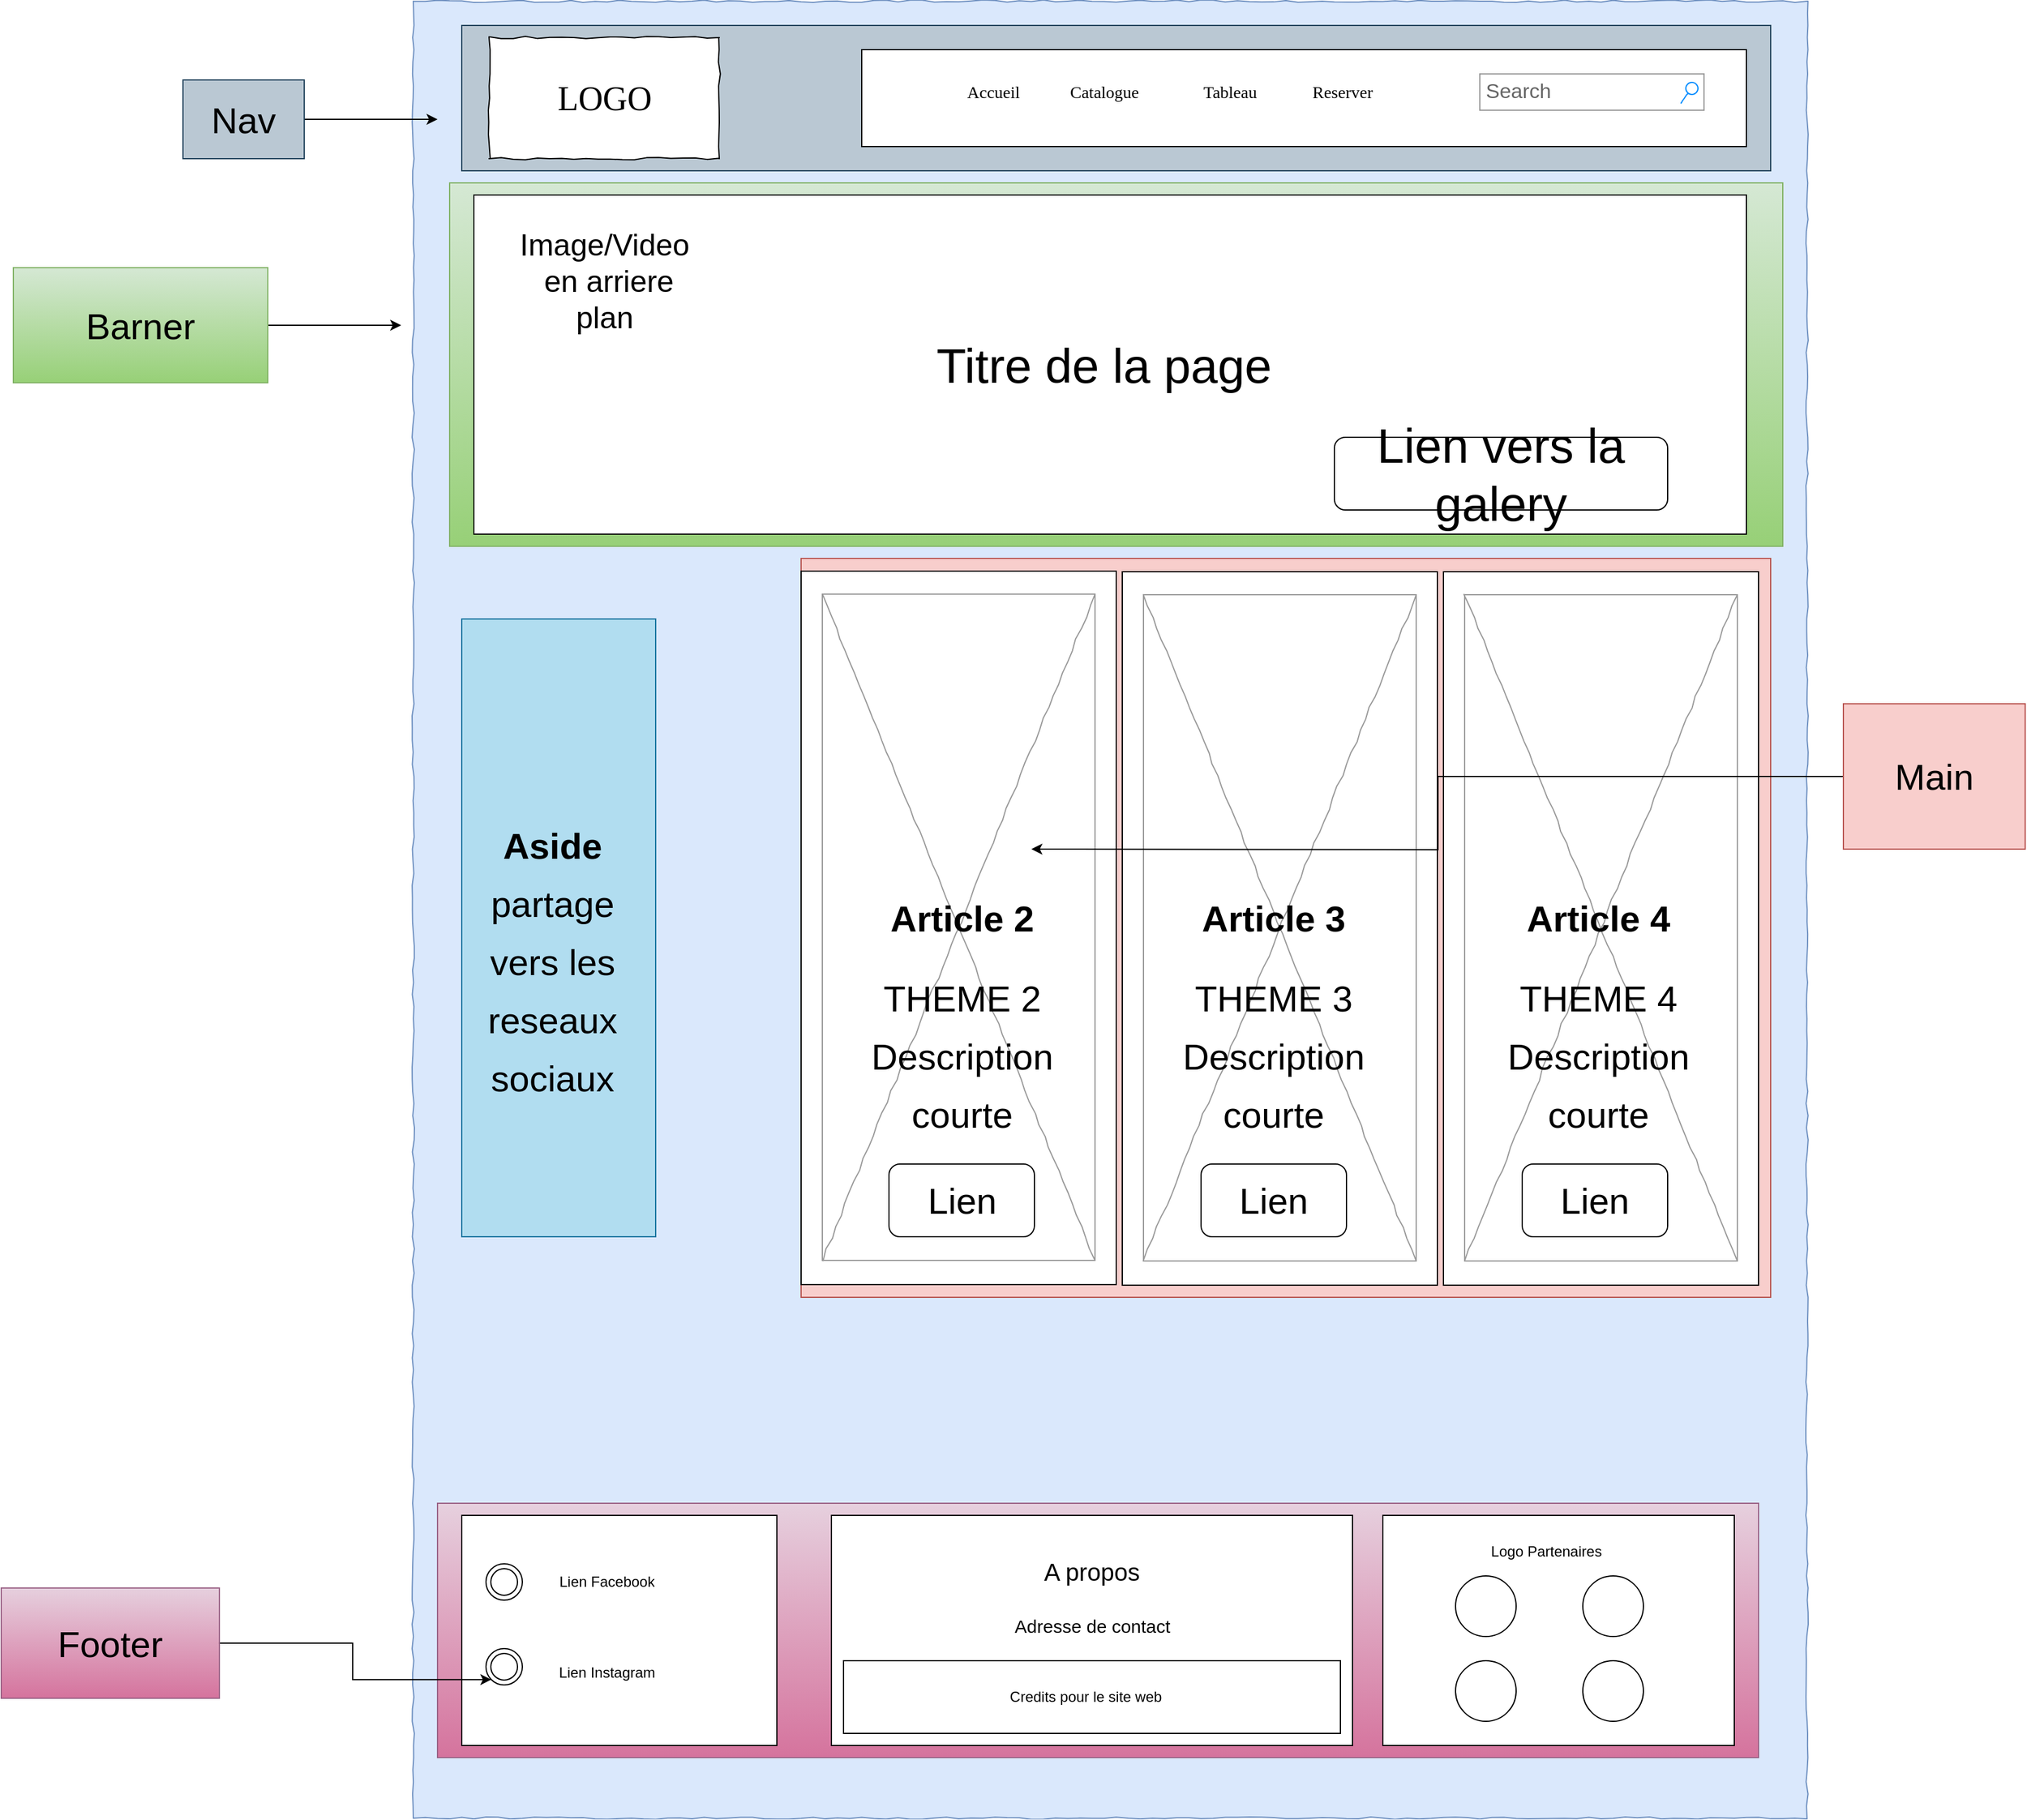 <mxfile version="18.1.3" type="device" pages="6"><diagram name="base_home" id="03018318-947c-dd8e-b7a3-06fadd420f32"><mxGraphModel dx="2477" dy="1580" grid="1" gridSize="10" guides="1" tooltips="1" connect="1" arrows="1" fold="1" page="1" pageScale="1" pageWidth="1100" pageHeight="850" background="none" math="0" shadow="0"><root><mxCell id="0"/><mxCell id="1" parent="0"/><mxCell id="677b7b8949515195-1" value="" style="whiteSpace=wrap;html=1;rounded=0;shadow=0;labelBackgroundColor=none;strokeColor=#6c8ebf;strokeWidth=1;fillColor=#dae8fc;fontFamily=Verdana;fontSize=12;align=center;comic=1;" parent="1" vertex="1"><mxGeometry x="-10" y="10" width="1150" height="1500" as="geometry"/></mxCell><mxCell id="L0F5yqAFZYGwfd7f5iph-44" value="" style="rounded=0;whiteSpace=wrap;html=1;fontSize=30;fillColor=#d5e8d4;gradientColor=#97d077;strokeColor=#82b366;" parent="1" vertex="1"><mxGeometry x="20" y="160" width="1100" height="300" as="geometry"/></mxCell><mxCell id="L0F5yqAFZYGwfd7f5iph-39" value="" style="rounded=0;whiteSpace=wrap;html=1;fontSize=30;fillColor=#b1ddf0;strokeColor=#10739e;" parent="1" vertex="1"><mxGeometry x="30" y="520" width="160" height="510" as="geometry"/></mxCell><mxCell id="L0F5yqAFZYGwfd7f5iph-17" value="" style="rounded=0;whiteSpace=wrap;html=1;fillColor=#bac8d3;strokeColor=#23445d;" parent="1" vertex="1"><mxGeometry x="30" y="30" width="1080" height="120" as="geometry"/></mxCell><mxCell id="L0F5yqAFZYGwfd7f5iph-47" value="" style="rounded=0;whiteSpace=wrap;html=1;fontSize=30;" parent="1" vertex="1"><mxGeometry x="360" y="50" width="730" height="80" as="geometry"/></mxCell><mxCell id="677b7b8949515195-2" value="LOGO" style="whiteSpace=wrap;html=1;rounded=0;shadow=0;labelBackgroundColor=none;strokeWidth=1;fontFamily=Verdana;fontSize=28;align=center;comic=1;" parent="1" vertex="1"><mxGeometry x="52.5" y="40" width="190" height="100" as="geometry"/></mxCell><mxCell id="677b7b8949515195-3" value="Search" style="strokeWidth=1;shadow=0;dashed=0;align=center;html=1;shape=mxgraph.mockup.forms.searchBox;strokeColor=#999999;mainText=;strokeColor2=#008cff;fontColor=#666666;fontSize=17;align=left;spacingLeft=3;rounded=0;labelBackgroundColor=none;comic=1;" parent="1" vertex="1"><mxGeometry x="870" y="70" width="185" height="30" as="geometry"/></mxCell><mxCell id="677b7b8949515195-4" value="Catalogue" style="text;html=1;points=[];align=left;verticalAlign=top;spacingTop=-4;fontSize=14;fontFamily=Verdana" parent="1" vertex="1"><mxGeometry x="530" y="75" width="60" height="20" as="geometry"/></mxCell><mxCell id="677b7b8949515195-5" value="Tableau" style="text;html=1;points=[];align=left;verticalAlign=top;spacingTop=-4;fontSize=14;fontFamily=Verdana" parent="1" vertex="1"><mxGeometry x="640" y="75" width="60" height="20" as="geometry"/></mxCell><mxCell id="677b7b8949515195-6" value="Reserver" style="text;html=1;points=[];align=left;verticalAlign=top;spacingTop=-4;fontSize=14;fontFamily=Verdana" parent="1" vertex="1"><mxGeometry x="730" y="75" width="60" height="20" as="geometry"/></mxCell><UserObject label="Organization" treeRoot="1" id="zAzLanT8jCUxgoMtKWGN-2"><mxCell style="whiteSpace=wrap;html=1;align=center;treeFolding=1;treeMoving=1;newEdgeStyle={&quot;edgeStyle&quot;:&quot;elbowEdgeStyle&quot;,&quot;startArrow&quot;:&quot;none&quot;,&quot;endArrow&quot;:&quot;none&quot;};fillColor=#e6d0de;strokeColor=#996185;gradientColor=#d5739d;" parent="1" vertex="1"><mxGeometry x="10" y="1250" width="1090" height="210" as="geometry"/></mxCell></UserObject><mxCell id="zAzLanT8jCUxgoMtKWGN-3" value="" style="rounded=0;whiteSpace=wrap;html=1;" parent="1" vertex="1"><mxGeometry x="30" y="1260" width="260" height="190" as="geometry"/></mxCell><mxCell id="zAzLanT8jCUxgoMtKWGN-4" value="" style="ellipse;shape=doubleEllipse;whiteSpace=wrap;html=1;aspect=fixed;" parent="1" vertex="1"><mxGeometry x="50" y="1300" width="30" height="30" as="geometry"/></mxCell><mxCell id="zAzLanT8jCUxgoMtKWGN-5" value="" style="ellipse;shape=doubleEllipse;whiteSpace=wrap;html=1;aspect=fixed;" parent="1" vertex="1"><mxGeometry x="50" y="1370" width="30" height="30" as="geometry"/></mxCell><UserObject label="Lien Facebook" placeholders="1" name="Variable" id="zAzLanT8jCUxgoMtKWGN-6"><mxCell style="text;html=1;strokeColor=none;fillColor=none;align=center;verticalAlign=middle;whiteSpace=wrap;overflow=hidden;" parent="1" vertex="1"><mxGeometry x="100" y="1305" width="100" height="20" as="geometry"/></mxCell></UserObject><UserObject label="Lien Instagram" placeholders="1" name="Variable" id="zAzLanT8jCUxgoMtKWGN-7"><mxCell style="text;html=1;strokeColor=none;fillColor=none;align=center;verticalAlign=middle;whiteSpace=wrap;overflow=hidden;" parent="1" vertex="1"><mxGeometry x="100" y="1380" width="100" height="20" as="geometry"/></mxCell></UserObject><mxCell id="zAzLanT8jCUxgoMtKWGN-9" value="" style="rounded=0;whiteSpace=wrap;html=1;" parent="1" vertex="1"><mxGeometry x="335" y="1260" width="430" height="190" as="geometry"/></mxCell><mxCell id="zAzLanT8jCUxgoMtKWGN-10" value="&lt;font style=&quot;font-size: 20px;&quot;&gt;A propos&lt;/font&gt;" style="text;html=1;strokeColor=none;fillColor=none;align=center;verticalAlign=middle;whiteSpace=wrap;rounded=0;" parent="1" vertex="1"><mxGeometry x="465" y="1280" width="170" height="51" as="geometry"/></mxCell><mxCell id="zAzLanT8jCUxgoMtKWGN-12" value="" style="rounded=0;whiteSpace=wrap;html=1;" parent="1" vertex="1"><mxGeometry x="790" y="1260" width="290" height="190" as="geometry"/></mxCell><UserObject label="Logo Partenaires" placeholders="1" name="Variable" id="zAzLanT8jCUxgoMtKWGN-13"><mxCell style="text;html=1;strokeColor=none;fillColor=none;align=center;verticalAlign=middle;whiteSpace=wrap;overflow=hidden;" parent="1" vertex="1"><mxGeometry x="850" y="1280" width="150" height="20" as="geometry"/></mxCell></UserObject><mxCell id="zAzLanT8jCUxgoMtKWGN-14" value="" style="ellipse;whiteSpace=wrap;html=1;aspect=fixed;" parent="1" vertex="1"><mxGeometry x="850" y="1310" width="50" height="50" as="geometry"/></mxCell><mxCell id="zAzLanT8jCUxgoMtKWGN-15" value="" style="ellipse;whiteSpace=wrap;html=1;aspect=fixed;" parent="1" vertex="1"><mxGeometry x="955" y="1310" width="50" height="50" as="geometry"/></mxCell><mxCell id="zAzLanT8jCUxgoMtKWGN-16" value="" style="ellipse;whiteSpace=wrap;html=1;aspect=fixed;" parent="1" vertex="1"><mxGeometry x="850" y="1380" width="50" height="50" as="geometry"/></mxCell><mxCell id="zAzLanT8jCUxgoMtKWGN-17" value="" style="ellipse;whiteSpace=wrap;html=1;aspect=fixed;" parent="1" vertex="1"><mxGeometry x="955" y="1380" width="50" height="50" as="geometry"/></mxCell><mxCell id="zAzLanT8jCUxgoMtKWGN-19" value="" style="rounded=0;whiteSpace=wrap;html=1;" parent="1" vertex="1"><mxGeometry x="345" y="1380" width="410" height="60" as="geometry"/></mxCell><UserObject label="Credits pour le site web" placeholders="1" name="Variable" id="zAzLanT8jCUxgoMtKWGN-11"><mxCell style="text;html=1;strokeColor=none;fillColor=none;align=center;verticalAlign=middle;whiteSpace=wrap;overflow=hidden;" parent="1" vertex="1"><mxGeometry x="365" y="1400" width="360" height="20" as="geometry"/></mxCell></UserObject><mxCell id="zAzLanT8jCUxgoMtKWGN-21" value="Accueil" style="text;html=1;points=[];align=left;verticalAlign=top;spacingTop=-4;fontSize=14;fontFamily=Verdana" parent="1" vertex="1"><mxGeometry x="445" y="75" width="60" height="20" as="geometry"/></mxCell><mxCell id="zAzLanT8jCUxgoMtKWGN-33" value="" style="rounded=0;whiteSpace=wrap;html=1;fontSize=20;" parent="1" vertex="1"><mxGeometry x="40" y="170" width="1050" height="280" as="geometry"/></mxCell><mxCell id="zAzLanT8jCUxgoMtKWGN-34" value="&lt;span style=&quot;font-size: 25px;&quot;&gt;Image/Video&lt;/span&gt;&lt;span style=&quot;color: rgba(0, 0, 0, 0); font-family: monospace; font-size: 0px; text-align: start;&quot;&gt;%3CmxGraphModel%3E%3Croot%3E%3CmxCell%20id%3D%220%22%2F%3E%3CmxCell%20id%3D%221%22%20parent%3D%220%22%2F%3E%3CmxCell%20id%3D%222%22%20value%3D%22%26lt%3Bh1%20style%3D%26quot%3Bfont-size%3A%2030px%3B%26quot%3B%26gt%3B%26lt%3Bfont%20style%3D%26quot%3Bfont-size%3A%2030px%3B%26quot%3B%26gt%3BArticle%202%26lt%3B%2Ffont%26gt%3B%26lt%3B%2Fh1%26gt%3B%26lt%3Bspan%20style%3D%26quot%3Bfont-size%3A%2030px%3B%26quot%3B%26gt%3BTHEME%26amp%3Bnbsp%3B%26lt%3B%2Fspan%26gt%3B%26lt%3Bspan%20style%3D%26quot%3Bfont-size%3A%2030px%3B%20background-color%3A%20initial%3B%26quot%3B%26gt%3B2%20Description%20courte%26lt%3B%2Fspan%26gt%3B%26lt%3Bspan%20style%3D%26quot%3Bfont-size%3A%2030px%3B%26quot%3B%26gt%3B%26lt%3Bbr%26gt%3B%26lt%3B%2Fspan%26gt%3B%22%20style%3D%22text%3Bhtml%3D1%3BstrokeColor%3Dnone%3BfillColor%3Dnone%3Bspacing%3D5%3BspacingTop%3D-20%3BwhiteSpace%3Dwrap%3Boverflow%3Dhidden%3Brounded%3D0%3BfontSize%3D40%3Balign%3Dcenter%3B%22%20vertex%3D%221%22%20parent%3D%221%22%3E%3CmxGeometry%20x%3D%22327.5%22%20y%3D%22740%22%20width%3D%22230%22%20height%3D%22210%22%20as%3D%22geometry%22%2F%3E%3C%2FmxCell%3E%3C%2Froot%3E%3C%2FmxGraphModel%3Ei&lt;/span&gt;&lt;span style=&quot;font-size: 25px;&quot;&gt;&lt;br&gt;&amp;nbsp;en arriere plan&lt;/span&gt;" style="text;html=1;strokeColor=none;fillColor=none;align=center;verticalAlign=middle;whiteSpace=wrap;rounded=0;fontSize=20;" parent="1" vertex="1"><mxGeometry x="67.5" y="170" width="160" height="140" as="geometry"/></mxCell><mxCell id="zAzLanT8jCUxgoMtKWGN-35" value="&lt;span style=&quot;font-size: 40px;&quot;&gt;Titre de la page&lt;br&gt;&lt;/span&gt;" style="text;html=1;strokeColor=none;fillColor=none;align=center;verticalAlign=middle;whiteSpace=wrap;rounded=0;fontSize=25;" parent="1" vertex="1"><mxGeometry x="260" y="240" width="600" height="140" as="geometry"/></mxCell><mxCell id="zAzLanT8jCUxgoMtKWGN-36" value="Lien vers la galery" style="rounded=1;whiteSpace=wrap;html=1;fontSize=40;" parent="1" vertex="1"><mxGeometry x="750" y="370" width="275" height="60" as="geometry"/></mxCell><mxCell id="L0F5yqAFZYGwfd7f5iph-1" value="" style="rounded=0;whiteSpace=wrap;html=1;fillColor=#f8cecc;strokeColor=#b85450;" parent="1" vertex="1"><mxGeometry x="310" y="470" width="800" height="610" as="geometry"/></mxCell><mxCell id="L0F5yqAFZYGwfd7f5iph-5" value="" style="rounded=0;whiteSpace=wrap;html=1;fontSize=40;" parent="1" vertex="1"><mxGeometry x="310" y="480.5" width="260" height="589" as="geometry"/></mxCell><mxCell id="L0F5yqAFZYGwfd7f5iph-6" value="" style="verticalLabelPosition=bottom;shadow=0;dashed=0;align=center;html=1;verticalAlign=top;strokeWidth=1;shape=mxgraph.mockup.graphics.simpleIcon;strokeColor=#999999;rounded=0;labelBackgroundColor=none;fontFamily=Verdana;fontSize=14;fontColor=#000000;comic=1;" parent="1" vertex="1"><mxGeometry x="327.5" y="499.5" width="225" height="550" as="geometry"/></mxCell><mxCell id="L0F5yqAFZYGwfd7f5iph-7" value="&lt;h1 style=&quot;font-size: 30px;&quot;&gt;&lt;font style=&quot;font-size: 30px;&quot;&gt;Article 2&lt;/font&gt;&lt;/h1&gt;&lt;span style=&quot;font-size: 30px;&quot;&gt;THEME&amp;nbsp;&lt;/span&gt;&lt;span style=&quot;font-size: 30px; background-color: initial;&quot;&gt;2 Description courte&lt;/span&gt;&lt;span style=&quot;font-size: 30px;&quot;&gt;&lt;br&gt;&lt;/span&gt;" style="text;html=1;strokeColor=none;fillColor=none;spacing=5;spacingTop=-20;whiteSpace=wrap;overflow=hidden;rounded=0;fontSize=40;align=center;" parent="1" vertex="1"><mxGeometry x="327.5" y="740" width="230" height="210" as="geometry"/></mxCell><mxCell id="L0F5yqAFZYGwfd7f5iph-8" value="" style="rounded=0;whiteSpace=wrap;html=1;fontSize=40;" parent="1" vertex="1"><mxGeometry x="575" y="481" width="260" height="589" as="geometry"/></mxCell><mxCell id="L0F5yqAFZYGwfd7f5iph-9" value="" style="verticalLabelPosition=bottom;shadow=0;dashed=0;align=center;html=1;verticalAlign=top;strokeWidth=1;shape=mxgraph.mockup.graphics.simpleIcon;strokeColor=#999999;rounded=0;labelBackgroundColor=none;fontFamily=Verdana;fontSize=14;fontColor=#000000;comic=1;" parent="1" vertex="1"><mxGeometry x="592.5" y="500" width="225" height="550" as="geometry"/></mxCell><mxCell id="L0F5yqAFZYGwfd7f5iph-10" value="&lt;h1 style=&quot;font-size: 30px;&quot;&gt;Article 3&lt;/h1&gt;&lt;span style=&quot;font-size: 30px;&quot;&gt;THEME&amp;nbsp;&lt;/span&gt;&lt;span style=&quot;font-size: 30px; background-color: initial;&quot;&gt;3 Description courte&lt;/span&gt;&lt;span style=&quot;font-size: 30px;&quot;&gt;&lt;br&gt;&lt;/span&gt;" style="text;html=1;strokeColor=none;fillColor=none;spacing=5;spacingTop=-20;whiteSpace=wrap;overflow=hidden;rounded=0;fontSize=40;align=center;" parent="1" vertex="1"><mxGeometry x="585" y="740" width="230" height="210" as="geometry"/></mxCell><mxCell id="L0F5yqAFZYGwfd7f5iph-11" value="" style="rounded=0;whiteSpace=wrap;html=1;fontSize=40;" parent="1" vertex="1"><mxGeometry x="840" y="481" width="260" height="589" as="geometry"/></mxCell><mxCell id="L0F5yqAFZYGwfd7f5iph-12" value="" style="verticalLabelPosition=bottom;shadow=0;dashed=0;align=center;html=1;verticalAlign=top;strokeWidth=1;shape=mxgraph.mockup.graphics.simpleIcon;strokeColor=#999999;rounded=0;labelBackgroundColor=none;fontFamily=Verdana;fontSize=14;fontColor=#000000;comic=1;" parent="1" vertex="1"><mxGeometry x="857.5" y="500" width="225" height="550" as="geometry"/></mxCell><mxCell id="L0F5yqAFZYGwfd7f5iph-13" value="&lt;h1 style=&quot;font-size: 30px;&quot;&gt;Article 4&lt;/h1&gt;&lt;span style=&quot;font-size: 30px;&quot;&gt;THEME&amp;nbsp;&lt;/span&gt;&lt;span style=&quot;background-color: initial; font-size: 30px;&quot;&gt;4 Description courte&lt;/span&gt;&lt;span style=&quot;font-size: 30px;&quot;&gt;&lt;br&gt;&lt;/span&gt;" style="text;html=1;strokeColor=none;fillColor=none;spacing=5;spacingTop=-20;whiteSpace=wrap;overflow=hidden;rounded=0;fontSize=40;align=center;" parent="1" vertex="1"><mxGeometry x="852.5" y="740" width="230" height="210" as="geometry"/></mxCell><mxCell id="L0F5yqAFZYGwfd7f5iph-23" value="Lien" style="rounded=1;whiteSpace=wrap;html=1;fontSize=30;" parent="1" vertex="1"><mxGeometry x="382.5" y="970" width="120" height="60" as="geometry"/></mxCell><mxCell id="L0F5yqAFZYGwfd7f5iph-24" value="Lien" style="rounded=1;whiteSpace=wrap;html=1;fontSize=30;" parent="1" vertex="1"><mxGeometry x="640" y="970" width="120" height="60" as="geometry"/></mxCell><mxCell id="L0F5yqAFZYGwfd7f5iph-25" value="Lien" style="rounded=1;whiteSpace=wrap;html=1;fontSize=30;" parent="1" vertex="1"><mxGeometry x="905" y="970" width="120" height="60" as="geometry"/></mxCell><mxCell id="L0F5yqAFZYGwfd7f5iph-26" value="&lt;font style=&quot;font-size: 15px;&quot;&gt;Adresse de contact&lt;/font&gt;" style="text;html=1;strokeColor=none;fillColor=none;align=center;verticalAlign=middle;whiteSpace=wrap;rounded=0;fontSize=30;" parent="1" vertex="1"><mxGeometry x="452.5" y="1331" width="195" height="30" as="geometry"/></mxCell><mxCell id="L0F5yqAFZYGwfd7f5iph-36" style="edgeStyle=orthogonalEdgeStyle;rounded=0;orthogonalLoop=1;jettySize=auto;html=1;fontSize=30;" parent="1" source="L0F5yqAFZYGwfd7f5iph-35" edge="1"><mxGeometry relative="1" as="geometry"><mxPoint x="500" y="710" as="targetPoint"/></mxGeometry></mxCell><mxCell id="L0F5yqAFZYGwfd7f5iph-35" value="&lt;font style=&quot;font-size: 30px;&quot;&gt;Main&lt;/font&gt;" style="text;html=1;strokeColor=#b85450;fillColor=#f8cecc;align=center;verticalAlign=middle;whiteSpace=wrap;rounded=0;fontSize=15;" parent="1" vertex="1"><mxGeometry x="1170" y="590" width="150" height="120" as="geometry"/></mxCell><mxCell id="L0F5yqAFZYGwfd7f5iph-38" style="edgeStyle=orthogonalEdgeStyle;rounded=0;orthogonalLoop=1;jettySize=auto;html=1;fontSize=30;" parent="1" source="L0F5yqAFZYGwfd7f5iph-37" edge="1"><mxGeometry relative="1" as="geometry"><mxPoint x="10" y="107.5" as="targetPoint"/></mxGeometry></mxCell><mxCell id="L0F5yqAFZYGwfd7f5iph-37" value="Nav" style="text;html=1;strokeColor=#23445d;fillColor=#bac8d3;align=center;verticalAlign=middle;whiteSpace=wrap;rounded=0;fontSize=30;" parent="1" vertex="1"><mxGeometry x="-200" y="75" width="100" height="65" as="geometry"/></mxCell><mxCell id="L0F5yqAFZYGwfd7f5iph-43" style="edgeStyle=orthogonalEdgeStyle;rounded=0;orthogonalLoop=1;jettySize=auto;html=1;fontSize=30;entryX=0;entryY=1;entryDx=0;entryDy=0;" parent="1" source="L0F5yqAFZYGwfd7f5iph-42" target="zAzLanT8jCUxgoMtKWGN-5" edge="1"><mxGeometry relative="1" as="geometry"><mxPoint x="-20" y="1755.5" as="targetPoint"/></mxGeometry></mxCell><mxCell id="L0F5yqAFZYGwfd7f5iph-42" value="Footer" style="text;html=1;strokeColor=#996185;fillColor=#e6d0de;align=center;verticalAlign=middle;whiteSpace=wrap;rounded=0;fontSize=30;gradientColor=#d5739d;" parent="1" vertex="1"><mxGeometry x="-350" y="1320" width="180" height="91" as="geometry"/></mxCell><mxCell id="L0F5yqAFZYGwfd7f5iph-46" style="edgeStyle=orthogonalEdgeStyle;rounded=0;orthogonalLoop=1;jettySize=auto;html=1;fontSize=30;" parent="1" source="L0F5yqAFZYGwfd7f5iph-45" edge="1"><mxGeometry relative="1" as="geometry"><mxPoint x="-20" y="277.5" as="targetPoint"/></mxGeometry></mxCell><mxCell id="L0F5yqAFZYGwfd7f5iph-45" value="Barner" style="text;html=1;strokeColor=#82b366;fillColor=#d5e8d4;align=center;verticalAlign=middle;whiteSpace=wrap;rounded=0;fontSize=30;gradientColor=#97d077;" parent="1" vertex="1"><mxGeometry x="-340" y="230" width="210" height="95" as="geometry"/></mxCell><mxCell id="ur1MbVEmKL6hThixiPwz-1" value="&lt;h1 style=&quot;font-size: 30px;&quot;&gt;&lt;/h1&gt;&lt;span style=&quot;font-size: 30px;&quot;&gt;&lt;b&gt;Aside&lt;br&gt;&lt;/b&gt;&lt;/span&gt;&lt;span style=&quot;font-size: 30px;&quot;&gt;partage vers les reseaux sociaux&lt;br&gt;&lt;/span&gt;" style="text;html=1;strokeColor=none;fillColor=none;spacing=5;spacingTop=-20;whiteSpace=wrap;overflow=hidden;rounded=0;fontSize=40;align=center;" parent="1" vertex="1"><mxGeometry x="40" y="670" width="130" height="300" as="geometry"/></mxCell></root></mxGraphModel></diagram><diagram id="Z3EHXfXPUKw4xL2VGz5C" name="contact-main-section"><mxGraphModel dx="940" dy="610" grid="1" gridSize="10" guides="1" tooltips="1" connect="1" arrows="1" fold="1" page="1" pageScale="1" pageWidth="850" pageHeight="1100" math="0" shadow="0"><root><mxCell id="0"/><mxCell id="1" parent="0"/><mxCell id="eIYccrqC-HGanM6x2wjU-1" value="Reservation" style="swimlane;" vertex="1" parent="1"><mxGeometry x="200" y="50" width="500" height="1010" as="geometry"/></mxCell><mxCell id="eIYccrqC-HGanM6x2wjU-2" value="Identification " style="swimlane;horizontal=0;" vertex="1" parent="eIYccrqC-HGanM6x2wjU-1"><mxGeometry x="20" y="30" width="460" height="260" as="geometry"/></mxCell><mxCell id="eIYccrqC-HGanM6x2wjU-4" value="Nom complet" style="text;html=1;strokeColor=none;fillColor=none;align=center;verticalAlign=middle;whiteSpace=wrap;rounded=0;strokeWidth=2;" vertex="1" parent="eIYccrqC-HGanM6x2wjU-2"><mxGeometry x="40" y="50" width="90" height="30" as="geometry"/></mxCell><mxCell id="eIYccrqC-HGanM6x2wjU-5" value="" style="rounded=1;whiteSpace=wrap;html=1;strokeWidth=1;dashed=1;" vertex="1" parent="eIYccrqC-HGanM6x2wjU-2"><mxGeometry x="190" y="55" width="250" height="25" as="geometry"/></mxCell><mxCell id="eIYccrqC-HGanM6x2wjU-6" value="Email" style="text;html=1;strokeColor=none;fillColor=none;align=center;verticalAlign=middle;whiteSpace=wrap;rounded=0;strokeWidth=2;" vertex="1" parent="eIYccrqC-HGanM6x2wjU-2"><mxGeometry x="40" y="120" width="50" height="30" as="geometry"/></mxCell><mxCell id="eIYccrqC-HGanM6x2wjU-7" value="" style="rounded=1;whiteSpace=wrap;html=1;strokeWidth=1;dashed=1;" vertex="1" parent="eIYccrqC-HGanM6x2wjU-2"><mxGeometry x="190" y="122.5" width="250" height="25" as="geometry"/></mxCell><mxCell id="eIYccrqC-HGanM6x2wjU-18" value="" style="rounded=1;whiteSpace=wrap;html=1;strokeWidth=1;dashed=1;" vertex="1" parent="eIYccrqC-HGanM6x2wjU-2"><mxGeometry x="100" y="210" width="90" height="40" as="geometry"/></mxCell><mxCell id="eIYccrqC-HGanM6x2wjU-19" value="Ville" style="text;html=1;strokeColor=none;fillColor=none;align=center;verticalAlign=middle;whiteSpace=wrap;rounded=0;strokeWidth=2;" vertex="1" parent="eIYccrqC-HGanM6x2wjU-2"><mxGeometry x="30" y="215" width="60" height="30" as="geometry"/></mxCell><mxCell id="eIYccrqC-HGanM6x2wjU-31" value="" style="rounded=1;whiteSpace=wrap;html=1;strokeWidth=1;dashed=1;" vertex="1" parent="eIYccrqC-HGanM6x2wjU-2"><mxGeometry x="350" y="210" width="90" height="40" as="geometry"/></mxCell><mxCell id="eIYccrqC-HGanM6x2wjU-32" value="Code postal" style="text;html=1;strokeColor=none;fillColor=none;align=center;verticalAlign=middle;whiteSpace=wrap;rounded=0;strokeWidth=2;" vertex="1" parent="eIYccrqC-HGanM6x2wjU-2"><mxGeometry x="220" y="215" width="90" height="30" as="geometry"/></mxCell><mxCell id="bSipjBxVmBzMXLrdpbDi-2" value="" style="ellipse;whiteSpace=wrap;html=1;aspect=fixed;strokeWidth=1;" vertex="1" parent="eIYccrqC-HGanM6x2wjU-2"><mxGeometry x="50" y="20" width="10" height="10" as="geometry"/></mxCell><mxCell id="bSipjBxVmBzMXLrdpbDi-3" value="Mme" style="text;html=1;strokeColor=none;fillColor=none;align=center;verticalAlign=middle;whiteSpace=wrap;rounded=0;" vertex="1" parent="eIYccrqC-HGanM6x2wjU-2"><mxGeometry x="70" y="10" width="60" height="30" as="geometry"/></mxCell><mxCell id="bSipjBxVmBzMXLrdpbDi-5" value="" style="ellipse;whiteSpace=wrap;html=1;aspect=fixed;strokeWidth=1;" vertex="1" parent="eIYccrqC-HGanM6x2wjU-2"><mxGeometry x="190" y="20" width="10" height="10" as="geometry"/></mxCell><mxCell id="bSipjBxVmBzMXLrdpbDi-6" value="Mr" style="text;html=1;strokeColor=none;fillColor=none;align=center;verticalAlign=middle;whiteSpace=wrap;rounded=0;" vertex="1" parent="eIYccrqC-HGanM6x2wjU-2"><mxGeometry x="190" y="10" width="60" height="30" as="geometry"/></mxCell><mxCell id="eIYccrqC-HGanM6x2wjU-20" value="Choisir vos sites que vous desirez visiter" style="swimlane;horizontal=0;startSize=10;" vertex="1" parent="eIYccrqC-HGanM6x2wjU-1"><mxGeometry x="20" y="310" width="460" height="470" as="geometry"/></mxCell><mxCell id="eIYccrqC-HGanM6x2wjU-21" value="Histoire" style="text;html=1;strokeColor=none;fillColor=none;align=center;verticalAlign=middle;whiteSpace=wrap;rounded=0;strokeWidth=2;" vertex="1" parent="eIYccrqC-HGanM6x2wjU-20"><mxGeometry x="50" y="5" width="110" height="60" as="geometry"/></mxCell><mxCell id="eIYccrqC-HGanM6x2wjU-22" value="Site historique 1" style="rounded=1;whiteSpace=wrap;html=1;strokeWidth=1;dashed=1;" vertex="1" parent="eIYccrqC-HGanM6x2wjU-20"><mxGeometry x="250" y="5" width="190" height="25" as="geometry"/></mxCell><mxCell id="eIYccrqC-HGanM6x2wjU-24" value="&lt;span style=&quot;&quot;&gt;Site historique 2&lt;/span&gt;" style="rounded=1;whiteSpace=wrap;html=1;strokeWidth=1;dashed=1;" vertex="1" parent="eIYccrqC-HGanM6x2wjU-20"><mxGeometry x="250" y="35" width="190" height="25" as="geometry"/></mxCell><mxCell id="eIYccrqC-HGanM6x2wjU-34" value="" style="rounded=0;whiteSpace=wrap;html=1;dashed=1;strokeWidth=1;" vertex="1" parent="eIYccrqC-HGanM6x2wjU-20"><mxGeometry x="250" y="10" width="15" height="15" as="geometry"/></mxCell><mxCell id="eIYccrqC-HGanM6x2wjU-35" value="" style="rounded=0;whiteSpace=wrap;html=1;dashed=1;strokeWidth=1;" vertex="1" parent="eIYccrqC-HGanM6x2wjU-20"><mxGeometry x="250" y="40" width="15" height="15" as="geometry"/></mxCell><mxCell id="eIYccrqC-HGanM6x2wjU-36" value="Site nature 1" style="rounded=1;whiteSpace=wrap;html=1;strokeWidth=1;dashed=1;" vertex="1" parent="eIYccrqC-HGanM6x2wjU-20"><mxGeometry x="250" y="80" width="190" height="25" as="geometry"/></mxCell><mxCell id="eIYccrqC-HGanM6x2wjU-37" value="&lt;span style=&quot;&quot;&gt;Site nature 2&lt;/span&gt;" style="rounded=1;whiteSpace=wrap;html=1;strokeWidth=1;dashed=1;" vertex="1" parent="eIYccrqC-HGanM6x2wjU-20"><mxGeometry x="250" y="110" width="190" height="25" as="geometry"/></mxCell><mxCell id="eIYccrqC-HGanM6x2wjU-38" value="" style="rounded=0;whiteSpace=wrap;html=1;dashed=1;strokeWidth=1;" vertex="1" parent="eIYccrqC-HGanM6x2wjU-20"><mxGeometry x="250" y="85" width="15" height="15" as="geometry"/></mxCell><mxCell id="eIYccrqC-HGanM6x2wjU-39" value="" style="rounded=0;whiteSpace=wrap;html=1;dashed=1;strokeWidth=1;" vertex="1" parent="eIYccrqC-HGanM6x2wjU-20"><mxGeometry x="250" y="115" width="15" height="15" as="geometry"/></mxCell><mxCell id="eIYccrqC-HGanM6x2wjU-40" value="Site culturelle 1" style="rounded=1;whiteSpace=wrap;html=1;strokeWidth=1;dashed=1;" vertex="1" parent="eIYccrqC-HGanM6x2wjU-20"><mxGeometry x="250" y="160" width="190" height="25" as="geometry"/></mxCell><mxCell id="eIYccrqC-HGanM6x2wjU-41" value="&lt;span style=&quot;&quot;&gt;Site culturelle 2&lt;/span&gt;" style="rounded=1;whiteSpace=wrap;html=1;strokeWidth=1;dashed=1;" vertex="1" parent="eIYccrqC-HGanM6x2wjU-20"><mxGeometry x="250" y="190" width="190" height="25" as="geometry"/></mxCell><mxCell id="eIYccrqC-HGanM6x2wjU-42" value="" style="rounded=0;whiteSpace=wrap;html=1;dashed=1;strokeWidth=1;" vertex="1" parent="eIYccrqC-HGanM6x2wjU-20"><mxGeometry x="250" y="165" width="15" height="15" as="geometry"/></mxCell><mxCell id="eIYccrqC-HGanM6x2wjU-43" value="" style="rounded=0;whiteSpace=wrap;html=1;dashed=1;strokeWidth=1;" vertex="1" parent="eIYccrqC-HGanM6x2wjU-20"><mxGeometry x="250" y="195" width="15" height="15" as="geometry"/></mxCell><mxCell id="eIYccrqC-HGanM6x2wjU-44" value="Site urbain 1" style="rounded=1;whiteSpace=wrap;html=1;strokeWidth=1;dashed=1;" vertex="1" parent="eIYccrqC-HGanM6x2wjU-20"><mxGeometry x="250" y="240" width="190" height="25" as="geometry"/></mxCell><mxCell id="eIYccrqC-HGanM6x2wjU-45" value="&lt;span style=&quot;&quot;&gt;Site urbain 2&lt;/span&gt;" style="rounded=1;whiteSpace=wrap;html=1;strokeWidth=1;dashed=1;" vertex="1" parent="eIYccrqC-HGanM6x2wjU-20"><mxGeometry x="250" y="270" width="190" height="25" as="geometry"/></mxCell><mxCell id="eIYccrqC-HGanM6x2wjU-46" value="" style="rounded=0;whiteSpace=wrap;html=1;dashed=1;strokeWidth=1;" vertex="1" parent="eIYccrqC-HGanM6x2wjU-20"><mxGeometry x="250" y="245" width="15" height="15" as="geometry"/></mxCell><mxCell id="eIYccrqC-HGanM6x2wjU-47" value="" style="rounded=0;whiteSpace=wrap;html=1;dashed=1;strokeWidth=1;" vertex="1" parent="eIYccrqC-HGanM6x2wjU-20"><mxGeometry x="250" y="275" width="15" height="15" as="geometry"/></mxCell><mxCell id="eIYccrqC-HGanM6x2wjU-56" value="Restaurant 1" style="rounded=1;whiteSpace=wrap;html=1;strokeWidth=1;dashed=1;" vertex="1" parent="eIYccrqC-HGanM6x2wjU-20"><mxGeometry x="250" y="320" width="190" height="25" as="geometry"/></mxCell><mxCell id="eIYccrqC-HGanM6x2wjU-57" value="&lt;span style=&quot;&quot;&gt;Restaurant 2&lt;/span&gt;" style="rounded=1;whiteSpace=wrap;html=1;strokeWidth=1;dashed=1;" vertex="1" parent="eIYccrqC-HGanM6x2wjU-20"><mxGeometry x="250" y="350" width="190" height="25" as="geometry"/></mxCell><mxCell id="eIYccrqC-HGanM6x2wjU-58" value="" style="rounded=0;whiteSpace=wrap;html=1;dashed=1;strokeWidth=1;" vertex="1" parent="eIYccrqC-HGanM6x2wjU-20"><mxGeometry x="250" y="325" width="15" height="15" as="geometry"/></mxCell><mxCell id="eIYccrqC-HGanM6x2wjU-59" value="" style="rounded=0;whiteSpace=wrap;html=1;dashed=1;strokeWidth=1;" vertex="1" parent="eIYccrqC-HGanM6x2wjU-20"><mxGeometry x="250" y="355" width="15" height="15" as="geometry"/></mxCell><mxCell id="eIYccrqC-HGanM6x2wjU-60" value="Site sportif 1" style="rounded=1;whiteSpace=wrap;html=1;strokeWidth=1;dashed=1;" vertex="1" parent="eIYccrqC-HGanM6x2wjU-20"><mxGeometry x="250" y="400" width="190" height="25" as="geometry"/></mxCell><mxCell id="eIYccrqC-HGanM6x2wjU-61" value="&lt;span style=&quot;&quot;&gt;Site sportif 2&lt;/span&gt;" style="rounded=1;whiteSpace=wrap;html=1;strokeWidth=1;dashed=1;" vertex="1" parent="eIYccrqC-HGanM6x2wjU-20"><mxGeometry x="250" y="430" width="190" height="25" as="geometry"/></mxCell><mxCell id="eIYccrqC-HGanM6x2wjU-62" value="" style="rounded=0;whiteSpace=wrap;html=1;dashed=1;strokeWidth=1;" vertex="1" parent="eIYccrqC-HGanM6x2wjU-20"><mxGeometry x="250" y="405" width="15" height="15" as="geometry"/></mxCell><mxCell id="eIYccrqC-HGanM6x2wjU-63" value="" style="rounded=0;whiteSpace=wrap;html=1;dashed=1;strokeWidth=1;" vertex="1" parent="eIYccrqC-HGanM6x2wjU-20"><mxGeometry x="250" y="435" width="15" height="15" as="geometry"/></mxCell><mxCell id="eIYccrqC-HGanM6x2wjU-64" value="Nature" style="text;html=1;strokeColor=none;fillColor=none;align=center;verticalAlign=middle;whiteSpace=wrap;rounded=0;strokeWidth=2;" vertex="1" parent="eIYccrqC-HGanM6x2wjU-20"><mxGeometry x="50" y="85" width="110" height="60" as="geometry"/></mxCell><mxCell id="eIYccrqC-HGanM6x2wjU-65" value="Culture" style="text;html=1;strokeColor=none;fillColor=none;align=center;verticalAlign=middle;whiteSpace=wrap;rounded=0;strokeWidth=2;" vertex="1" parent="eIYccrqC-HGanM6x2wjU-20"><mxGeometry x="50" y="165" width="110" height="60" as="geometry"/></mxCell><mxCell id="eIYccrqC-HGanM6x2wjU-66" value="Urbain" style="text;html=1;strokeColor=none;fillColor=none;align=center;verticalAlign=middle;whiteSpace=wrap;rounded=0;strokeWidth=2;" vertex="1" parent="eIYccrqC-HGanM6x2wjU-20"><mxGeometry x="50" y="240" width="110" height="60" as="geometry"/></mxCell><mxCell id="eIYccrqC-HGanM6x2wjU-67" value="Restaurant" style="text;html=1;strokeColor=none;fillColor=none;align=center;verticalAlign=middle;whiteSpace=wrap;rounded=0;strokeWidth=2;" vertex="1" parent="eIYccrqC-HGanM6x2wjU-20"><mxGeometry x="50" y="332.5" width="110" height="60" as="geometry"/></mxCell><mxCell id="eIYccrqC-HGanM6x2wjU-68" value="Sport" style="text;html=1;strokeColor=none;fillColor=none;align=center;verticalAlign=middle;whiteSpace=wrap;rounded=0;strokeWidth=2;" vertex="1" parent="eIYccrqC-HGanM6x2wjU-20"><mxGeometry x="50" y="405" width="110" height="60" as="geometry"/></mxCell><mxCell id="eIYccrqC-HGanM6x2wjU-69" value="Submit" style="rounded=1;whiteSpace=wrap;html=1;dashed=1;strokeWidth=1;fillColor=#bac8d3;strokeColor=#23445d;" vertex="1" parent="eIYccrqC-HGanM6x2wjU-1"><mxGeometry x="220" y="970" width="80" height="30" as="geometry"/></mxCell><mxCell id="bSipjBxVmBzMXLrdpbDi-7" value="Autres" style="swimlane;horizontal=0;strokeWidth=1;" vertex="1" parent="eIYccrqC-HGanM6x2wjU-1"><mxGeometry x="20" y="800" width="460" height="160" as="geometry"/></mxCell><mxCell id="bSipjBxVmBzMXLrdpbDi-8" value="Langue de communication" style="text;html=1;strokeColor=none;fillColor=none;align=center;verticalAlign=middle;whiteSpace=wrap;rounded=0;" vertex="1" parent="bSipjBxVmBzMXLrdpbDi-7"><mxGeometry x="55" y="20" width="105" height="30" as="geometry"/></mxCell><mxCell id="bSipjBxVmBzMXLrdpbDi-9" value="" style="triangle;whiteSpace=wrap;html=1;strokeWidth=1;" vertex="1" parent="bSipjBxVmBzMXLrdpbDi-7"><mxGeometry x="190" y="30" width="15" height="15" as="geometry"/></mxCell><mxCell id="bSipjBxVmBzMXLrdpbDi-13" value="" style="shape=card;whiteSpace=wrap;html=1;strokeWidth=1;" vertex="1" parent="bSipjBxVmBzMXLrdpbDi-7"><mxGeometry x="120" y="70" width="320" height="80" as="geometry"/></mxCell><mxCell id="bSipjBxVmBzMXLrdpbDi-14" value="Autres&amp;nbsp;" style="text;html=1;strokeColor=none;fillColor=none;align=center;verticalAlign=middle;whiteSpace=wrap;rounded=0;" vertex="1" parent="bSipjBxVmBzMXLrdpbDi-7"><mxGeometry x="55" y="80" width="60" height="30" as="geometry"/></mxCell></root></mxGraphModel></diagram><diagram id="jcBCCr33GhDzq9C6iYsE" name="details-main-section"><mxGraphModel dx="846" dy="549" grid="1" gridSize="10" guides="1" tooltips="1" connect="1" arrows="1" fold="1" page="1" pageScale="1" pageWidth="850" pageHeight="1100" math="0" shadow="0"><root><mxCell id="0"/><mxCell id="1" parent="0"/><mxCell id="fyjT0tpw73_VTiPzDDrS-1" value="" style="rounded=0;whiteSpace=wrap;html=1;strokeWidth=1;" vertex="1" parent="1"><mxGeometry x="205" y="50" width="445" height="620" as="geometry"/></mxCell><mxCell id="E-m1Ipf4Bd1kPQklv3jg-5" value="" style="rounded=0;whiteSpace=wrap;html=1;strokeWidth=1;" vertex="1" parent="1"><mxGeometry x="240" y="70" width="390" height="90" as="geometry"/></mxCell><mxCell id="L-rgC4WNNDYf3tdHO3H--3" value="&lt;h1&gt;Nom de du site&lt;/h1&gt;&lt;p&gt;Lorem ipsum dolor sit amet, consectetur adi.&lt;/p&gt;" style="text;html=1;strokeColor=none;fillColor=none;spacing=5;spacingTop=-20;whiteSpace=wrap;overflow=hidden;rounded=0;" vertex="1" parent="1"><mxGeometry x="380" y="70" width="250" height="130" as="geometry"/></mxCell><mxCell id="L-rgC4WNNDYf3tdHO3H--4" value="" style="whiteSpace=wrap;html=1;aspect=fixed;strokeWidth=1;" vertex="1" parent="1"><mxGeometry x="270" y="80" width="60" height="60" as="geometry"/></mxCell><mxCell id="E-m1Ipf4Bd1kPQklv3jg-6" value="" style="rounded=0;whiteSpace=wrap;html=1;strokeWidth=1;" vertex="1" parent="1"><mxGeometry x="240" y="170" width="390" height="220" as="geometry"/></mxCell><mxCell id="09HQah0bjDNQpuNhCU9M-2" value="" style="whiteSpace=wrap;html=1;aspect=fixed;strokeWidth=1;" vertex="1" parent="1"><mxGeometry x="290" y="210" width="100" height="100" as="geometry"/></mxCell><mxCell id="E-m1Ipf4Bd1kPQklv3jg-9" value="" style="rounded=0;whiteSpace=wrap;html=1;strokeWidth=1;" vertex="1" parent="1"><mxGeometry x="238" y="600" width="380" height="50" as="geometry"/></mxCell><mxCell id="09HQah0bjDNQpuNhCU9M-3" value="" style="whiteSpace=wrap;html=1;aspect=fixed;strokeWidth=1;" vertex="1" parent="1"><mxGeometry x="475" y="290" width="90" height="90" as="geometry"/></mxCell><mxCell id="09HQah0bjDNQpuNhCU9M-4" value="heures d'ouverture : 09h - 16h&lt;br&gt;Adresse :&amp;nbsp; Cote des neiges H3J9N3&lt;br&gt;" style="text;html=1;strokeColor=none;fillColor=none;align=center;verticalAlign=middle;whiteSpace=wrap;rounded=0;" vertex="1" parent="1"><mxGeometry x="233" y="600" width="210" height="55" as="geometry"/></mxCell><mxCell id="09HQah0bjDNQpuNhCU9M-5" value="&lt;h1&gt;&lt;br&gt;&lt;/h1&gt;&lt;p&gt;Lorem ipsum dolor sit amet, consectetur adipisicing elit, sed do eiusmod tempor incididunt ut labore et dolore magna aliqua.&lt;/p&gt;" style="text;html=1;strokeColor=none;fillColor=none;spacing=5;spacingTop=-20;whiteSpace=wrap;overflow=hidden;rounded=0;" vertex="1" parent="1"><mxGeometry x="400" y="160" width="190" height="130" as="geometry"/></mxCell><mxCell id="09HQah0bjDNQpuNhCU9M-6" value="&lt;h1&gt;&lt;br&gt;&lt;/h1&gt;&lt;p&gt;Lorem ipsum dolor sit amet, consectetur adipisicing elit, sed do eiusmod tempor incididunt ut labore et dolore magna aliqua.&lt;/p&gt;" style="text;html=1;strokeColor=none;fillColor=none;spacing=5;spacingTop=-20;whiteSpace=wrap;overflow=hidden;rounded=0;" vertex="1" parent="1"><mxGeometry x="280" y="270" width="190" height="130" as="geometry"/></mxCell><mxCell id="E-m1Ipf4Bd1kPQklv3jg-2" value="Map google&amp;nbsp;" style="whiteSpace=wrap;html=1;align=center;strokeWidth=1;" vertex="1" parent="1"><mxGeometry x="453" y="600" width="160" height="40" as="geometry"/></mxCell><mxCell id="E-m1Ipf4Bd1kPQklv3jg-10" value="&lt;span style=&quot;&quot;&gt;Reserver (Cout : 55 CAD)&lt;/span&gt;" style="rounded=1;whiteSpace=wrap;html=1;strokeWidth=1;" vertex="1" parent="1"><mxGeometry x="425" y="400" width="190" height="40" as="geometry"/></mxCell><mxCell id="fyjT0tpw73_VTiPzDDrS-5" value="img" style="ellipse;whiteSpace=wrap;html=1;aspect=fixed;strokeWidth=1;" vertex="1" parent="1"><mxGeometry x="250" y="470" width="40" height="40" as="geometry"/></mxCell><mxCell id="fyjT0tpw73_VTiPzDDrS-6" value="cool" style="ellipse;shape=cloud;whiteSpace=wrap;html=1;strokeWidth=1;" vertex="1" parent="1"><mxGeometry x="300" y="460" width="150" height="60" as="geometry"/></mxCell><mxCell id="fyjT0tpw73_VTiPzDDrS-8" value="img" style="ellipse;whiteSpace=wrap;html=1;aspect=fixed;strokeWidth=1;" vertex="1" parent="1"><mxGeometry x="560" y="530" width="40" height="40" as="geometry"/></mxCell><mxCell id="fyjT0tpw73_VTiPzDDrS-9" value="cool" style="ellipse;shape=cloud;whiteSpace=wrap;html=1;strokeWidth=1;" vertex="1" parent="1"><mxGeometry x="400" y="520" width="150" height="60" as="geometry"/></mxCell><mxCell id="wYkC8O4nGxNKNUw0B2a_-1" value="" style="verticalLabelPosition=bottom;verticalAlign=top;html=1;shape=mxgraph.basic.star;strokeWidth=1;fillColor=#fad7ac;strokeColor=#b46504;" vertex="1" parent="1"><mxGeometry x="240" y="412.5" width="20" height="15" as="geometry"/></mxCell><mxCell id="wYkC8O4nGxNKNUw0B2a_-3" value="" style="verticalLabelPosition=bottom;verticalAlign=top;html=1;shape=mxgraph.basic.star;strokeWidth=1;fillColor=#fad7ac;strokeColor=#b46504;" vertex="1" parent="1"><mxGeometry x="260" y="412.5" width="20" height="15" as="geometry"/></mxCell><mxCell id="wYkC8O4nGxNKNUw0B2a_-4" value="" style="verticalLabelPosition=bottom;verticalAlign=top;html=1;shape=mxgraph.basic.star;strokeWidth=1;fillColor=#fad7ac;strokeColor=#b46504;" vertex="1" parent="1"><mxGeometry x="280" y="412.5" width="20" height="15" as="geometry"/></mxCell><mxCell id="wYkC8O4nGxNKNUw0B2a_-5" value="" style="verticalLabelPosition=bottom;verticalAlign=top;html=1;shape=mxgraph.basic.star;strokeWidth=1;fillColor=#fad7ac;strokeColor=#b46504;" vertex="1" parent="1"><mxGeometry x="300" y="412.5" width="20" height="15" as="geometry"/></mxCell><mxCell id="wYkC8O4nGxNKNUw0B2a_-6" value="" style="verticalLabelPosition=bottom;verticalAlign=top;html=1;shape=mxgraph.basic.star;strokeWidth=1;" vertex="1" parent="1"><mxGeometry x="320" y="412.5" width="20" height="15" as="geometry"/></mxCell></root></mxGraphModel></diagram><diagram id="h_6bX_gekhyNKWG3OjHq" name="Catalogue"><mxGraphModel dx="5190" dy="2765" grid="1" gridSize="10" guides="1" tooltips="1" connect="1" arrows="1" fold="1" page="1" pageScale="1" pageWidth="850" pageHeight="1100" math="0" shadow="0"><root><mxCell id="0"/><mxCell id="1" parent="0"/><mxCell id="UcLlzyRRRT7V-SklpxGq-1" value="" style="whiteSpace=wrap;html=1;rounded=0;shadow=0;labelBackgroundColor=none;strokeColor=#6c8ebf;strokeWidth=1;fillColor=#dae8fc;fontFamily=Verdana;fontSize=12;align=center;comic=1;" parent="1" vertex="1"><mxGeometry x="-10" y="10" width="1150" height="2070" as="geometry"/></mxCell><mxCell id="UcLlzyRRRT7V-SklpxGq-2" value="" style="rounded=0;whiteSpace=wrap;html=1;fontSize=30;fillColor=#d5e8d4;gradientColor=#97d077;strokeColor=#82b366;" parent="1" vertex="1"><mxGeometry x="20" y="160" width="1100" height="300" as="geometry"/></mxCell><mxCell id="UcLlzyRRRT7V-SklpxGq-3" value="" style="rounded=0;whiteSpace=wrap;html=1;fillColor=#bac8d3;strokeColor=#23445d;" parent="1" vertex="1"><mxGeometry x="30" y="30" width="1080" height="120" as="geometry"/></mxCell><mxCell id="UcLlzyRRRT7V-SklpxGq-4" value="" style="rounded=0;whiteSpace=wrap;html=1;fontSize=30;" parent="1" vertex="1"><mxGeometry x="360" y="50" width="730" height="80" as="geometry"/></mxCell><mxCell id="UcLlzyRRRT7V-SklpxGq-5" value="LOGO" style="whiteSpace=wrap;html=1;rounded=0;shadow=0;labelBackgroundColor=none;strokeWidth=1;fontFamily=Verdana;fontSize=28;align=center;comic=1;" parent="1" vertex="1"><mxGeometry x="52.5" y="40" width="190" height="100" as="geometry"/></mxCell><mxCell id="UcLlzyRRRT7V-SklpxGq-6" value="Search" style="strokeWidth=1;shadow=0;dashed=0;align=center;html=1;shape=mxgraph.mockup.forms.searchBox;strokeColor=#999999;mainText=;strokeColor2=#008cff;fontColor=#666666;fontSize=17;align=left;spacingLeft=3;rounded=0;labelBackgroundColor=none;comic=1;" parent="1" vertex="1"><mxGeometry x="870" y="70" width="185" height="30" as="geometry"/></mxCell><mxCell id="UcLlzyRRRT7V-SklpxGq-7" value="Catalogue" style="text;html=1;points=[];align=left;verticalAlign=top;spacingTop=-4;fontSize=14;fontFamily=Verdana" parent="1" vertex="1"><mxGeometry x="530" y="75" width="60" height="20" as="geometry"/></mxCell><mxCell id="UcLlzyRRRT7V-SklpxGq-8" value="Tableau" style="text;html=1;points=[];align=left;verticalAlign=top;spacingTop=-4;fontSize=14;fontFamily=Verdana" parent="1" vertex="1"><mxGeometry x="640" y="75" width="60" height="20" as="geometry"/></mxCell><mxCell id="UcLlzyRRRT7V-SklpxGq-9" value="Reserver" style="text;html=1;points=[];align=left;verticalAlign=top;spacingTop=-4;fontSize=14;fontFamily=Verdana" parent="1" vertex="1"><mxGeometry x="730" y="75" width="60" height="20" as="geometry"/></mxCell><UserObject label="Organization" treeRoot="1" id="UcLlzyRRRT7V-SklpxGq-10"><mxCell style="whiteSpace=wrap;html=1;align=center;treeFolding=1;treeMoving=1;newEdgeStyle={&quot;edgeStyle&quot;:&quot;elbowEdgeStyle&quot;,&quot;startArrow&quot;:&quot;none&quot;,&quot;endArrow&quot;:&quot;none&quot;};fillColor=#e6d0de;strokeColor=#996185;gradientColor=#d5739d;" parent="1" vertex="1"><mxGeometry x="20" y="1850" width="1090" height="210" as="geometry"/></mxCell></UserObject><mxCell id="UcLlzyRRRT7V-SklpxGq-11" value="" style="rounded=0;whiteSpace=wrap;html=1;" parent="1" vertex="1"><mxGeometry x="40" y="1860" width="260" height="190" as="geometry"/></mxCell><mxCell id="UcLlzyRRRT7V-SklpxGq-12" value="" style="ellipse;shape=doubleEllipse;whiteSpace=wrap;html=1;aspect=fixed;" parent="1" vertex="1"><mxGeometry x="60" y="1900" width="30" height="30" as="geometry"/></mxCell><mxCell id="UcLlzyRRRT7V-SklpxGq-13" value="" style="ellipse;shape=doubleEllipse;whiteSpace=wrap;html=1;aspect=fixed;" parent="1" vertex="1"><mxGeometry x="60" y="1970" width="30" height="30" as="geometry"/></mxCell><UserObject label="Lien Facebook" placeholders="1" name="Variable" id="UcLlzyRRRT7V-SklpxGq-14"><mxCell style="text;html=1;strokeColor=none;fillColor=none;align=center;verticalAlign=middle;whiteSpace=wrap;overflow=hidden;" parent="1" vertex="1"><mxGeometry x="110" y="1905" width="100" height="20" as="geometry"/></mxCell></UserObject><UserObject label="Lien Instagram" placeholders="1" name="Variable" id="UcLlzyRRRT7V-SklpxGq-15"><mxCell style="text;html=1;strokeColor=none;fillColor=none;align=center;verticalAlign=middle;whiteSpace=wrap;overflow=hidden;" parent="1" vertex="1"><mxGeometry x="110" y="1980" width="100" height="20" as="geometry"/></mxCell></UserObject><mxCell id="UcLlzyRRRT7V-SklpxGq-16" value="" style="rounded=0;whiteSpace=wrap;html=1;" parent="1" vertex="1"><mxGeometry x="345" y="1860" width="430" height="190" as="geometry"/></mxCell><mxCell id="UcLlzyRRRT7V-SklpxGq-17" value="&lt;font style=&quot;font-size: 20px;&quot;&gt;A propos&lt;/font&gt;" style="text;html=1;strokeColor=none;fillColor=none;align=center;verticalAlign=middle;whiteSpace=wrap;rounded=0;" parent="1" vertex="1"><mxGeometry x="475" y="1880" width="170" height="51" as="geometry"/></mxCell><mxCell id="UcLlzyRRRT7V-SklpxGq-18" value="" style="rounded=0;whiteSpace=wrap;html=1;" parent="1" vertex="1"><mxGeometry x="800" y="1860" width="290" height="190" as="geometry"/></mxCell><UserObject label="Logo Partenaires" placeholders="1" name="Variable" id="UcLlzyRRRT7V-SklpxGq-19"><mxCell style="text;html=1;strokeColor=none;fillColor=none;align=center;verticalAlign=middle;whiteSpace=wrap;overflow=hidden;" parent="1" vertex="1"><mxGeometry x="860" y="1880" width="150" height="20" as="geometry"/></mxCell></UserObject><mxCell id="UcLlzyRRRT7V-SklpxGq-20" value="" style="ellipse;whiteSpace=wrap;html=1;aspect=fixed;" parent="1" vertex="1"><mxGeometry x="860" y="1910" width="50" height="50" as="geometry"/></mxCell><mxCell id="UcLlzyRRRT7V-SklpxGq-21" value="" style="ellipse;whiteSpace=wrap;html=1;aspect=fixed;" parent="1" vertex="1"><mxGeometry x="965" y="1910" width="50" height="50" as="geometry"/></mxCell><mxCell id="UcLlzyRRRT7V-SklpxGq-22" value="" style="ellipse;whiteSpace=wrap;html=1;aspect=fixed;" parent="1" vertex="1"><mxGeometry x="860" y="1980" width="50" height="50" as="geometry"/></mxCell><mxCell id="UcLlzyRRRT7V-SklpxGq-23" value="" style="ellipse;whiteSpace=wrap;html=1;aspect=fixed;" parent="1" vertex="1"><mxGeometry x="965" y="1980" width="50" height="50" as="geometry"/></mxCell><mxCell id="UcLlzyRRRT7V-SklpxGq-24" value="" style="rounded=0;whiteSpace=wrap;html=1;" parent="1" vertex="1"><mxGeometry x="355" y="1980" width="410" height="60" as="geometry"/></mxCell><UserObject label="Credits pour le site web" placeholders="1" name="Variable" id="UcLlzyRRRT7V-SklpxGq-25"><mxCell style="text;html=1;strokeColor=none;fillColor=none;align=center;verticalAlign=middle;whiteSpace=wrap;overflow=hidden;" parent="1" vertex="1"><mxGeometry x="375" y="2000" width="360" height="20" as="geometry"/></mxCell></UserObject><mxCell id="UcLlzyRRRT7V-SklpxGq-26" value="Accueil" style="text;html=1;points=[];align=left;verticalAlign=top;spacingTop=-4;fontSize=14;fontFamily=Verdana" parent="1" vertex="1"><mxGeometry x="445" y="75" width="60" height="20" as="geometry"/></mxCell><mxCell id="UcLlzyRRRT7V-SklpxGq-27" value="" style="rounded=0;whiteSpace=wrap;html=1;fontSize=20;" parent="1" vertex="1"><mxGeometry x="40" y="170" width="1050" height="280" as="geometry"/></mxCell><mxCell id="UcLlzyRRRT7V-SklpxGq-28" value="&lt;span style=&quot;font-size: 25px;&quot;&gt;Image&amp;nbsp;&lt;/span&gt;" style="text;html=1;strokeColor=none;fillColor=none;align=center;verticalAlign=middle;whiteSpace=wrap;rounded=0;fontSize=20;" parent="1" vertex="1"><mxGeometry x="25" y="170" width="160" height="90" as="geometry"/></mxCell><mxCell id="UcLlzyRRRT7V-SklpxGq-29" value="&lt;span style=&quot;font-size: 40px;&quot;&gt;Catalogue&lt;br&gt;&lt;/span&gt;" style="text;html=1;strokeColor=none;fillColor=none;align=center;verticalAlign=middle;whiteSpace=wrap;rounded=0;fontSize=25;" parent="1" vertex="1"><mxGeometry x="260" y="240" width="600" height="140" as="geometry"/></mxCell><mxCell id="UcLlzyRRRT7V-SklpxGq-30" value="Lien" style="rounded=1;whiteSpace=wrap;html=1;fontSize=40;" parent="1" vertex="1"><mxGeometry x="905" y="370" width="120" height="60" as="geometry"/></mxCell><mxCell id="UcLlzyRRRT7V-SklpxGq-31" value="" style="rounded=0;whiteSpace=wrap;html=1;fillColor=#f8cecc;strokeColor=#b85450;" parent="1" vertex="1"><mxGeometry x="170" y="470" width="950" height="1340" as="geometry"/></mxCell><mxCell id="UcLlzyRRRT7V-SklpxGq-32" value="&lt;font style=&quot;font-size: 15px;&quot;&gt;Adresse de contact&lt;/font&gt;" style="text;html=1;strokeColor=none;fillColor=none;align=center;verticalAlign=middle;whiteSpace=wrap;rounded=0;fontSize=30;" parent="1" vertex="1"><mxGeometry x="462.5" y="1931" width="195" height="30" as="geometry"/></mxCell><mxCell id="UcLlzyRRRT7V-SklpxGq-33" value="" style="rounded=0;whiteSpace=wrap;html=1;fontSize=15;" parent="1" vertex="1"><mxGeometry x="190" y="480" width="925" height="200" as="geometry"/></mxCell><mxCell id="UcLlzyRRRT7V-SklpxGq-34" value="" style="verticalLabelPosition=bottom;shadow=0;dashed=0;align=center;html=1;verticalAlign=top;strokeWidth=1;shape=mxgraph.mockup.graphics.simpleIcon;strokeColor=#999999;rounded=0;labelBackgroundColor=none;fontFamily=Verdana;fontSize=14;fontColor=#000000;comic=1;" parent="1" vertex="1"><mxGeometry x="210" y="493.88" width="290.37" height="172.25" as="geometry"/></mxCell><mxCell id="UcLlzyRRRT7V-SklpxGq-36" style="edgeStyle=orthogonalEdgeStyle;rounded=0;orthogonalLoop=1;jettySize=auto;html=1;fontSize=30;" parent="1" source="UcLlzyRRRT7V-SklpxGq-37" edge="1"><mxGeometry relative="1" as="geometry"><mxPoint x="1150" y="697" as="targetPoint"/></mxGeometry></mxCell><mxCell id="UcLlzyRRRT7V-SklpxGq-37" value="&lt;font style=&quot;font-size: 30px;&quot;&gt;Main&lt;/font&gt;" style="text;html=1;strokeColor=#b85450;fillColor=#f8cecc;align=center;verticalAlign=middle;whiteSpace=wrap;rounded=0;fontSize=15;" parent="1" vertex="1"><mxGeometry x="1450" y="637" width="150" height="120" as="geometry"/></mxCell><mxCell id="UcLlzyRRRT7V-SklpxGq-38" style="edgeStyle=orthogonalEdgeStyle;rounded=0;orthogonalLoop=1;jettySize=auto;html=1;fontSize=30;" parent="1" source="UcLlzyRRRT7V-SklpxGq-39" edge="1"><mxGeometry relative="1" as="geometry"><mxPoint x="10.0" y="107.5" as="targetPoint"/></mxGeometry></mxCell><mxCell id="UcLlzyRRRT7V-SklpxGq-39" value="Nav" style="text;html=1;strokeColor=#23445d;fillColor=#bac8d3;align=center;verticalAlign=middle;whiteSpace=wrap;rounded=0;fontSize=30;" parent="1" vertex="1"><mxGeometry x="-200" y="75" width="100" height="65" as="geometry"/></mxCell><mxCell id="bFbTMugP_1S9_39nIxmt-1" style="edgeStyle=orthogonalEdgeStyle;rounded=0;orthogonalLoop=1;jettySize=auto;html=1;" edge="1" parent="1" source="UcLlzyRRRT7V-SklpxGq-41"><mxGeometry relative="1" as="geometry"><mxPoint x="-20" y="1295" as="targetPoint"/></mxGeometry></mxCell><mxCell id="UcLlzyRRRT7V-SklpxGq-41" value="Aside" style="text;html=1;strokeColor=#23445d;fillColor=#bac8d3;align=center;verticalAlign=middle;whiteSpace=wrap;rounded=0;fontSize=30;" parent="1" vertex="1"><mxGeometry x="-270" y="1240" width="170" height="110" as="geometry"/></mxCell><mxCell id="UcLlzyRRRT7V-SklpxGq-42" style="edgeStyle=orthogonalEdgeStyle;rounded=0;orthogonalLoop=1;jettySize=auto;html=1;fontSize=16;" parent="1" source="UcLlzyRRRT7V-SklpxGq-43" edge="1"><mxGeometry relative="1" as="geometry"><mxPoint x="-20" y="1950.5" as="targetPoint"/></mxGeometry></mxCell><mxCell id="UcLlzyRRRT7V-SklpxGq-43" value="Footer" style="text;html=1;strokeColor=#996185;fillColor=#e6d0de;align=center;verticalAlign=middle;whiteSpace=wrap;rounded=0;fontSize=30;gradientColor=#d5739d;" parent="1" vertex="1"><mxGeometry x="-380" y="1905" width="180" height="91" as="geometry"/></mxCell><mxCell id="UcLlzyRRRT7V-SklpxGq-44" style="edgeStyle=orthogonalEdgeStyle;rounded=0;orthogonalLoop=1;jettySize=auto;html=1;fontSize=30;" parent="1" source="UcLlzyRRRT7V-SklpxGq-45" edge="1"><mxGeometry relative="1" as="geometry"><mxPoint x="1170" y="288" as="targetPoint"/></mxGeometry></mxCell><mxCell id="UcLlzyRRRT7V-SklpxGq-45" value="Baneer" style="text;html=1;strokeColor=#82b366;fillColor=#d5e8d4;align=center;verticalAlign=middle;whiteSpace=wrap;rounded=0;fontSize=30;gradientColor=#97d077;" parent="1" vertex="1"><mxGeometry x="1350" y="240" width="210" height="95" as="geometry"/></mxCell><mxCell id="UcLlzyRRRT7V-SklpxGq-46" value="" style="rounded=0;whiteSpace=wrap;html=1;fillColor=#bac8d3;strokeColor=#23445d;" parent="1" vertex="1"><mxGeometry x="10" y="470" width="140" height="1330" as="geometry"/></mxCell><mxCell id="UcLlzyRRRT7V-SklpxGq-57" value="" style="rounded=0;whiteSpace=wrap;html=1;fontSize=15;" parent="1" vertex="1"><mxGeometry x="190" y="690" width="925" height="200" as="geometry"/></mxCell><mxCell id="UcLlzyRRRT7V-SklpxGq-59" value="" style="verticalLabelPosition=bottom;shadow=0;dashed=0;align=center;html=1;verticalAlign=top;strokeWidth=1;shape=mxgraph.mockup.graphics.simpleIcon;strokeColor=#999999;rounded=0;labelBackgroundColor=none;fontFamily=Verdana;fontSize=14;fontColor=#000000;comic=1;" parent="1" vertex="1"><mxGeometry x="210" y="700" width="300.75" height="172.25" as="geometry"/></mxCell><mxCell id="UcLlzyRRRT7V-SklpxGq-60" value="" style="rounded=0;whiteSpace=wrap;html=1;fontSize=15;" parent="1" vertex="1"><mxGeometry x="190" y="900" width="925" height="200" as="geometry"/></mxCell><mxCell id="UcLlzyRRRT7V-SklpxGq-62" value="" style="verticalLabelPosition=bottom;shadow=0;dashed=0;align=center;html=1;verticalAlign=top;strokeWidth=1;shape=mxgraph.mockup.graphics.simpleIcon;strokeColor=#999999;rounded=0;labelBackgroundColor=none;fontFamily=Verdana;fontSize=14;fontColor=#000000;comic=1;" parent="1" vertex="1"><mxGeometry x="210" y="910" width="300.75" height="172.25" as="geometry"/></mxCell><mxCell id="UcLlzyRRRT7V-SklpxGq-63" value="" style="rounded=0;whiteSpace=wrap;html=1;fontSize=15;" parent="1" vertex="1"><mxGeometry x="190" y="1110" width="925" height="200" as="geometry"/></mxCell><mxCell id="UcLlzyRRRT7V-SklpxGq-65" value="" style="verticalLabelPosition=bottom;shadow=0;dashed=0;align=center;html=1;verticalAlign=top;strokeWidth=1;shape=mxgraph.mockup.graphics.simpleIcon;strokeColor=#999999;rounded=0;labelBackgroundColor=none;fontFamily=Verdana;fontSize=14;fontColor=#000000;comic=1;" parent="1" vertex="1"><mxGeometry x="210" y="1120" width="300.75" height="172.25" as="geometry"/></mxCell><mxCell id="UcLlzyRRRT7V-SklpxGq-66" value="" style="rounded=0;whiteSpace=wrap;html=1;fontSize=15;" parent="1" vertex="1"><mxGeometry x="190" y="1320" width="925" height="200" as="geometry"/></mxCell><mxCell id="UcLlzyRRRT7V-SklpxGq-68" value="" style="verticalLabelPosition=bottom;shadow=0;dashed=0;align=center;html=1;verticalAlign=top;strokeWidth=1;shape=mxgraph.mockup.graphics.simpleIcon;strokeColor=#999999;rounded=0;labelBackgroundColor=none;fontFamily=Verdana;fontSize=14;fontColor=#000000;comic=1;" parent="1" vertex="1"><mxGeometry x="210" y="1333.87" width="300.75" height="172.25" as="geometry"/></mxCell><mxCell id="UcLlzyRRRT7V-SklpxGq-77" value="" style="rounded=0;whiteSpace=wrap;html=1;fontSize=15;" parent="1" vertex="1"><mxGeometry x="630" y="1328" width="430" height="172" as="geometry"/></mxCell><mxCell id="UcLlzyRRRT7V-SklpxGq-78" value="&lt;h1&gt;Article 5&lt;/h1&gt;&lt;h1&gt;&lt;span style=&quot;font-weight: normal;&quot;&gt;&lt;font style=&quot;font-size: 15px;&quot;&gt;Nom de l'article, prix, description, etc.&lt;/font&gt;&lt;/span&gt;&lt;/h1&gt;" style="text;html=1;strokeColor=none;fillColor=none;spacing=5;spacingTop=-20;whiteSpace=wrap;overflow=hidden;rounded=0;fontSize=15;" parent="1" vertex="1"><mxGeometry x="637.5" y="1333.87" width="302.5" height="106.13" as="geometry"/></mxCell><mxCell id="UcLlzyRRRT7V-SklpxGq-79" value="" style="rounded=0;whiteSpace=wrap;html=1;fontSize=15;" parent="1" vertex="1"><mxGeometry x="630" y="1118" width="430" height="172" as="geometry"/></mxCell><mxCell id="UcLlzyRRRT7V-SklpxGq-80" value="&lt;h1&gt;Article 4&lt;/h1&gt;&lt;h1&gt;&lt;span style=&quot;font-weight: normal;&quot;&gt;&lt;font style=&quot;font-size: 15px;&quot;&gt;Nom de l'article, prix, description, etc.&lt;/font&gt;&lt;/span&gt;&lt;/h1&gt;" style="text;html=1;strokeColor=none;fillColor=none;spacing=5;spacingTop=-20;whiteSpace=wrap;overflow=hidden;rounded=0;fontSize=15;" parent="1" vertex="1"><mxGeometry x="633.75" y="1120" width="302.5" height="130" as="geometry"/></mxCell><mxCell id="UcLlzyRRRT7V-SklpxGq-81" value="" style="rounded=0;whiteSpace=wrap;html=1;fontSize=15;" parent="1" vertex="1"><mxGeometry x="630" y="910" width="430" height="170" as="geometry"/></mxCell><mxCell id="UcLlzyRRRT7V-SklpxGq-82" value="&lt;h1&gt;Article 3&lt;/h1&gt;&lt;h1&gt;&lt;span style=&quot;font-weight: normal;&quot;&gt;&lt;font style=&quot;font-size: 15px;&quot;&gt;Nom de l'article, prix, description, etc.&lt;/font&gt;&lt;/span&gt;&lt;/h1&gt;" style="text;html=1;strokeColor=none;fillColor=none;spacing=5;spacingTop=-20;whiteSpace=wrap;overflow=hidden;rounded=0;fontSize=15;" parent="1" vertex="1"><mxGeometry x="637.5" y="907.75" width="302.5" height="132.25" as="geometry"/></mxCell><mxCell id="UcLlzyRRRT7V-SklpxGq-83" value="" style="rounded=0;whiteSpace=wrap;html=1;fontSize=15;" parent="1" vertex="1"><mxGeometry x="630" y="700" width="430" height="170" as="geometry"/></mxCell><mxCell id="UcLlzyRRRT7V-SklpxGq-84" value="&lt;h1&gt;Article 2&lt;/h1&gt;&lt;h1&gt;&lt;span style=&quot;font-weight: normal;&quot;&gt;&lt;font style=&quot;font-size: 15px;&quot;&gt;Nom de l'article, prix, description, etc.&lt;/font&gt;&lt;/span&gt;&lt;/h1&gt;" style="text;html=1;strokeColor=none;fillColor=none;spacing=5;spacingTop=-20;whiteSpace=wrap;overflow=hidden;rounded=0;fontSize=15;" parent="1" vertex="1"><mxGeometry x="637.5" y="697.75" width="302.5" height="152.25" as="geometry"/></mxCell><mxCell id="UcLlzyRRRT7V-SklpxGq-85" value="" style="rounded=0;whiteSpace=wrap;html=1;fontSize=15;" parent="1" vertex="1"><mxGeometry x="630" y="490" width="430" height="170" as="geometry"/></mxCell><mxCell id="UcLlzyRRRT7V-SklpxGq-86" value="&lt;h1&gt;Article 1&lt;/h1&gt;&lt;h1&gt;&lt;span style=&quot;font-weight: normal;&quot;&gt;&lt;font style=&quot;font-size: 15px;&quot;&gt;Nom de l'article, prix, description, etc.&lt;/font&gt;&lt;/span&gt;&lt;/h1&gt;" style="text;html=1;strokeColor=none;fillColor=none;spacing=5;spacingTop=-20;whiteSpace=wrap;overflow=hidden;rounded=0;fontSize=15;" parent="1" vertex="1"><mxGeometry x="637.5" y="493.88" width="302.5" height="126.12" as="geometry"/></mxCell><mxCell id="fU3cClTtcK07vuXSpKcH-1" value="" style="triangle;whiteSpace=wrap;html=1;" vertex="1" parent="1"><mxGeometry x="875" y="1760" width="25" height="20" as="geometry"/></mxCell><mxCell id="fU3cClTtcK07vuXSpKcH-2" value="" style="triangle;whiteSpace=wrap;html=1;" vertex="1" parent="1"><mxGeometry x="850" y="1760" width="25" height="20" as="geometry"/></mxCell><mxCell id="fU3cClTtcK07vuXSpKcH-3" value="" style="triangle;whiteSpace=wrap;html=1;rotation=-183;" vertex="1" parent="1"><mxGeometry x="345" y="1760" width="25" height="20" as="geometry"/></mxCell><mxCell id="fU3cClTtcK07vuXSpKcH-4" value="" style="triangle;whiteSpace=wrap;html=1;rotation=-183;" vertex="1" parent="1"><mxGeometry x="320" y="1760" width="25" height="20" as="geometry"/></mxCell><mxCell id="fU3cClTtcK07vuXSpKcH-6" value="" style="triangle;whiteSpace=wrap;html=1;rotation=-183;" vertex="1" parent="1"><mxGeometry x="425" y="1760" width="25" height="20" as="geometry"/></mxCell><mxCell id="fU3cClTtcK07vuXSpKcH-7" value="" style="triangle;whiteSpace=wrap;html=1;" vertex="1" parent="1"><mxGeometry x="790" y="1760" width="25" height="20" as="geometry"/></mxCell><mxCell id="fU3cClTtcK07vuXSpKcH-10" value="" style="rounded=0;whiteSpace=wrap;html=1;fontSize=15;" vertex="1" parent="1"><mxGeometry x="190" y="1540" width="925" height="200" as="geometry"/></mxCell><mxCell id="fU3cClTtcK07vuXSpKcH-11" value="" style="verticalLabelPosition=bottom;shadow=0;dashed=0;align=center;html=1;verticalAlign=top;strokeWidth=1;shape=mxgraph.mockup.graphics.simpleIcon;strokeColor=#999999;rounded=0;labelBackgroundColor=none;fontFamily=Verdana;fontSize=14;fontColor=#000000;comic=1;" vertex="1" parent="1"><mxGeometry x="210" y="1553.88" width="300.75" height="172.25" as="geometry"/></mxCell><mxCell id="fU3cClTtcK07vuXSpKcH-13" value="" style="rounded=0;whiteSpace=wrap;html=1;fontSize=15;" vertex="1" parent="1"><mxGeometry x="633.75" y="1553.88" width="430" height="172" as="geometry"/></mxCell><mxCell id="fU3cClTtcK07vuXSpKcH-12" value="&lt;h1&gt;Article 6&lt;/h1&gt;&lt;h1&gt;&lt;span style=&quot;font-weight: normal;&quot;&gt;&lt;font style=&quot;font-size: 15px;&quot;&gt;Nom de l'article, prix, description, etc.&lt;/font&gt;&lt;/span&gt;&lt;/h1&gt;" style="text;html=1;strokeColor=none;fillColor=none;spacing=5;spacingTop=-20;whiteSpace=wrap;overflow=hidden;rounded=0;fontSize=15;" vertex="1" parent="1"><mxGeometry x="645" y="1570" width="302.5" height="106.13" as="geometry"/></mxCell></root></mxGraphModel></diagram><diagram id="mG0N6y4cF78xmI6mfOEV" name="Tableau"><mxGraphModel dx="3020" dy="1383" grid="1" gridSize="10" guides="1" tooltips="1" connect="1" arrows="1" fold="1" page="1" pageScale="1" pageWidth="850" pageHeight="1100" math="0" shadow="0"><root><mxCell id="0"/><mxCell id="1" parent="0"/><mxCell id="Ou7wrh8e3w_jxAcHelkk-1" value="" style="whiteSpace=wrap;html=1;rounded=0;shadow=0;labelBackgroundColor=none;strokeColor=#6c8ebf;strokeWidth=1;fillColor=#dae8fc;fontFamily=Verdana;fontSize=12;align=center;comic=1;" parent="1" vertex="1"><mxGeometry x="-10" y="10" width="1150" height="1730" as="geometry"/></mxCell><mxCell id="Ou7wrh8e3w_jxAcHelkk-2" value="" style="rounded=0;whiteSpace=wrap;html=1;fontSize=30;fillColor=#d5e8d4;gradientColor=#97d077;strokeColor=#82b366;" parent="1" vertex="1"><mxGeometry x="20" y="160" width="1100" height="300" as="geometry"/></mxCell><mxCell id="Ou7wrh8e3w_jxAcHelkk-3" value="" style="rounded=0;whiteSpace=wrap;html=1;fillColor=#bac8d3;strokeColor=#23445d;" parent="1" vertex="1"><mxGeometry x="30" y="30" width="1080" height="120" as="geometry"/></mxCell><mxCell id="Ou7wrh8e3w_jxAcHelkk-4" value="" style="rounded=0;whiteSpace=wrap;html=1;fontSize=30;" parent="1" vertex="1"><mxGeometry x="360" y="50" width="730" height="80" as="geometry"/></mxCell><mxCell id="Ou7wrh8e3w_jxAcHelkk-5" value="LOGO" style="whiteSpace=wrap;html=1;rounded=0;shadow=0;labelBackgroundColor=none;strokeWidth=1;fontFamily=Verdana;fontSize=28;align=center;comic=1;" parent="1" vertex="1"><mxGeometry x="52.5" y="40" width="190" height="100" as="geometry"/></mxCell><mxCell id="Ou7wrh8e3w_jxAcHelkk-6" value="Search" style="strokeWidth=1;shadow=0;dashed=0;align=center;html=1;shape=mxgraph.mockup.forms.searchBox;strokeColor=#999999;mainText=;strokeColor2=#008cff;fontColor=#666666;fontSize=17;align=left;spacingLeft=3;rounded=0;labelBackgroundColor=none;comic=1;" parent="1" vertex="1"><mxGeometry x="870" y="70" width="185" height="30" as="geometry"/></mxCell><mxCell id="Ou7wrh8e3w_jxAcHelkk-7" value="Catalogue" style="text;html=1;points=[];align=left;verticalAlign=top;spacingTop=-4;fontSize=14;fontFamily=Verdana" parent="1" vertex="1"><mxGeometry x="530" y="75" width="60" height="20" as="geometry"/></mxCell><mxCell id="Ou7wrh8e3w_jxAcHelkk-8" value="Tableau" style="text;html=1;points=[];align=left;verticalAlign=top;spacingTop=-4;fontSize=14;fontFamily=Verdana" parent="1" vertex="1"><mxGeometry x="640" y="75" width="60" height="20" as="geometry"/></mxCell><mxCell id="Ou7wrh8e3w_jxAcHelkk-9" value="Reserver" style="text;html=1;points=[];align=left;verticalAlign=top;spacingTop=-4;fontSize=14;fontFamily=Verdana" parent="1" vertex="1"><mxGeometry x="730" y="75" width="60" height="20" as="geometry"/></mxCell><UserObject label="Organization" treeRoot="1" id="Ou7wrh8e3w_jxAcHelkk-10"><mxCell style="whiteSpace=wrap;html=1;align=center;treeFolding=1;treeMoving=1;newEdgeStyle={&quot;edgeStyle&quot;:&quot;elbowEdgeStyle&quot;,&quot;startArrow&quot;:&quot;none&quot;,&quot;endArrow&quot;:&quot;none&quot;};fillColor=#e6d0de;strokeColor=#996185;gradientColor=#d5739d;" parent="1" vertex="1"><mxGeometry x="20" y="1510" width="1090" height="210" as="geometry"/></mxCell></UserObject><mxCell id="Ou7wrh8e3w_jxAcHelkk-11" value="" style="rounded=0;whiteSpace=wrap;html=1;" parent="1" vertex="1"><mxGeometry x="40" y="1520" width="260" height="190" as="geometry"/></mxCell><mxCell id="Ou7wrh8e3w_jxAcHelkk-12" value="" style="ellipse;shape=doubleEllipse;whiteSpace=wrap;html=1;aspect=fixed;" parent="1" vertex="1"><mxGeometry x="60" y="1560" width="30" height="30" as="geometry"/></mxCell><mxCell id="Ou7wrh8e3w_jxAcHelkk-13" value="" style="ellipse;shape=doubleEllipse;whiteSpace=wrap;html=1;aspect=fixed;" parent="1" vertex="1"><mxGeometry x="60" y="1630" width="30" height="30" as="geometry"/></mxCell><UserObject label="Lien Facebook" placeholders="1" name="Variable" id="Ou7wrh8e3w_jxAcHelkk-14"><mxCell style="text;html=1;strokeColor=none;fillColor=none;align=center;verticalAlign=middle;whiteSpace=wrap;overflow=hidden;" parent="1" vertex="1"><mxGeometry x="110" y="1565" width="100" height="20" as="geometry"/></mxCell></UserObject><UserObject label="Lien Instagram" placeholders="1" name="Variable" id="Ou7wrh8e3w_jxAcHelkk-15"><mxCell style="text;html=1;strokeColor=none;fillColor=none;align=center;verticalAlign=middle;whiteSpace=wrap;overflow=hidden;" parent="1" vertex="1"><mxGeometry x="110" y="1640" width="100" height="20" as="geometry"/></mxCell></UserObject><mxCell id="Ou7wrh8e3w_jxAcHelkk-16" value="" style="rounded=0;whiteSpace=wrap;html=1;" parent="1" vertex="1"><mxGeometry x="345" y="1520" width="430" height="190" as="geometry"/></mxCell><mxCell id="Ou7wrh8e3w_jxAcHelkk-17" value="&lt;font style=&quot;font-size: 20px;&quot;&gt;A propos&lt;/font&gt;" style="text;html=1;strokeColor=none;fillColor=none;align=center;verticalAlign=middle;whiteSpace=wrap;rounded=0;" parent="1" vertex="1"><mxGeometry x="475" y="1540" width="170" height="51" as="geometry"/></mxCell><mxCell id="Ou7wrh8e3w_jxAcHelkk-18" value="" style="rounded=0;whiteSpace=wrap;html=1;" parent="1" vertex="1"><mxGeometry x="800" y="1520" width="290" height="190" as="geometry"/></mxCell><UserObject label="Logo Partenaires" placeholders="1" name="Variable" id="Ou7wrh8e3w_jxAcHelkk-19"><mxCell style="text;html=1;strokeColor=none;fillColor=none;align=center;verticalAlign=middle;whiteSpace=wrap;overflow=hidden;" parent="1" vertex="1"><mxGeometry x="860" y="1540" width="150" height="20" as="geometry"/></mxCell></UserObject><mxCell id="Ou7wrh8e3w_jxAcHelkk-20" value="" style="ellipse;whiteSpace=wrap;html=1;aspect=fixed;" parent="1" vertex="1"><mxGeometry x="860" y="1570" width="50" height="50" as="geometry"/></mxCell><mxCell id="Ou7wrh8e3w_jxAcHelkk-21" value="" style="ellipse;whiteSpace=wrap;html=1;aspect=fixed;" parent="1" vertex="1"><mxGeometry x="965" y="1570" width="50" height="50" as="geometry"/></mxCell><mxCell id="Ou7wrh8e3w_jxAcHelkk-22" value="" style="ellipse;whiteSpace=wrap;html=1;aspect=fixed;" parent="1" vertex="1"><mxGeometry x="860" y="1640" width="50" height="50" as="geometry"/></mxCell><mxCell id="Ou7wrh8e3w_jxAcHelkk-23" value="" style="ellipse;whiteSpace=wrap;html=1;aspect=fixed;" parent="1" vertex="1"><mxGeometry x="965" y="1640" width="50" height="50" as="geometry"/></mxCell><mxCell id="Ou7wrh8e3w_jxAcHelkk-24" value="" style="rounded=0;whiteSpace=wrap;html=1;" parent="1" vertex="1"><mxGeometry x="355" y="1640" width="410" height="60" as="geometry"/></mxCell><UserObject label="Credits pour le site web" placeholders="1" name="Variable" id="Ou7wrh8e3w_jxAcHelkk-25"><mxCell style="text;html=1;strokeColor=none;fillColor=none;align=center;verticalAlign=middle;whiteSpace=wrap;overflow=hidden;" parent="1" vertex="1"><mxGeometry x="375" y="1660" width="360" height="20" as="geometry"/></mxCell></UserObject><mxCell id="Ou7wrh8e3w_jxAcHelkk-26" value="Accueil" style="text;html=1;points=[];align=left;verticalAlign=top;spacingTop=-4;fontSize=14;fontFamily=Verdana" parent="1" vertex="1"><mxGeometry x="445" y="75" width="60" height="20" as="geometry"/></mxCell><mxCell id="Ou7wrh8e3w_jxAcHelkk-27" value="" style="rounded=0;whiteSpace=wrap;html=1;fontSize=20;" parent="1" vertex="1"><mxGeometry x="40" y="170" width="1050" height="280" as="geometry"/></mxCell><mxCell id="Ou7wrh8e3w_jxAcHelkk-28" value="&lt;span style=&quot;font-size: 25px;&quot;&gt;Image&amp;nbsp;&lt;/span&gt;" style="text;html=1;strokeColor=none;fillColor=none;align=center;verticalAlign=middle;whiteSpace=wrap;rounded=0;fontSize=20;" parent="1" vertex="1"><mxGeometry x="25" y="170" width="160" height="90" as="geometry"/></mxCell><mxCell id="Ou7wrh8e3w_jxAcHelkk-29" value="&lt;span style=&quot;font-size: 40px;&quot;&gt;Tableau Comparatif&lt;br&gt;&lt;/span&gt;" style="text;html=1;strokeColor=none;fillColor=none;align=center;verticalAlign=middle;whiteSpace=wrap;rounded=0;fontSize=25;" parent="1" vertex="1"><mxGeometry x="260" y="240" width="600" height="140" as="geometry"/></mxCell><mxCell id="Ou7wrh8e3w_jxAcHelkk-30" value="Lien" style="rounded=1;whiteSpace=wrap;html=1;fontSize=40;" parent="1" vertex="1"><mxGeometry x="905" y="370" width="120" height="60" as="geometry"/></mxCell><mxCell id="Ou7wrh8e3w_jxAcHelkk-31" value="" style="rounded=0;whiteSpace=wrap;html=1;fillColor=#f8cecc;strokeColor=#b85450;" parent="1" vertex="1"><mxGeometry x="20" y="470" width="1100" height="1000" as="geometry"/></mxCell><mxCell id="Ou7wrh8e3w_jxAcHelkk-32" value="&lt;font style=&quot;font-size: 15px;&quot;&gt;Adresse de contact&lt;/font&gt;" style="text;html=1;strokeColor=none;fillColor=none;align=center;verticalAlign=middle;whiteSpace=wrap;rounded=0;fontSize=30;" parent="1" vertex="1"><mxGeometry x="462.5" y="1591" width="195" height="30" as="geometry"/></mxCell><mxCell id="Ou7wrh8e3w_jxAcHelkk-33" style="edgeStyle=orthogonalEdgeStyle;rounded=0;orthogonalLoop=1;jettySize=auto;html=1;fontSize=30;" parent="1" source="Ou7wrh8e3w_jxAcHelkk-34" edge="1"><mxGeometry relative="1" as="geometry"><mxPoint x="1150" y="697" as="targetPoint"/></mxGeometry></mxCell><mxCell id="Ou7wrh8e3w_jxAcHelkk-34" value="&lt;font style=&quot;font-size: 30px;&quot;&gt;Main&lt;/font&gt;" style="text;html=1;strokeColor=#b85450;fillColor=#f8cecc;align=center;verticalAlign=middle;whiteSpace=wrap;rounded=0;fontSize=15;" parent="1" vertex="1"><mxGeometry x="1450" y="637" width="150" height="120" as="geometry"/></mxCell><mxCell id="Ou7wrh8e3w_jxAcHelkk-35" style="edgeStyle=orthogonalEdgeStyle;rounded=0;orthogonalLoop=1;jettySize=auto;html=1;fontSize=30;" parent="1" source="Ou7wrh8e3w_jxAcHelkk-36" edge="1"><mxGeometry relative="1" as="geometry"><mxPoint x="10" y="107.5" as="targetPoint"/></mxGeometry></mxCell><mxCell id="Ou7wrh8e3w_jxAcHelkk-36" value="Nav" style="text;html=1;strokeColor=#23445d;fillColor=#bac8d3;align=center;verticalAlign=middle;whiteSpace=wrap;rounded=0;fontSize=30;" parent="1" vertex="1"><mxGeometry x="-200" y="75" width="100" height="65" as="geometry"/></mxCell><mxCell id="Ou7wrh8e3w_jxAcHelkk-39" style="edgeStyle=orthogonalEdgeStyle;rounded=0;orthogonalLoop=1;jettySize=auto;html=1;fontSize=16;entryX=0;entryY=0.934;entryDx=0;entryDy=0;entryPerimeter=0;" parent="1" source="Ou7wrh8e3w_jxAcHelkk-40" target="Ou7wrh8e3w_jxAcHelkk-1" edge="1"><mxGeometry relative="1" as="geometry"><mxPoint x="-20" y="1950.5" as="targetPoint"/></mxGeometry></mxCell><mxCell id="Ou7wrh8e3w_jxAcHelkk-40" value="Footer" style="text;html=1;strokeColor=#996185;fillColor=#e6d0de;align=center;verticalAlign=middle;whiteSpace=wrap;rounded=0;fontSize=30;gradientColor=#d5739d;" parent="1" vertex="1"><mxGeometry x="-310" y="1580" width="180" height="91" as="geometry"/></mxCell><mxCell id="Ou7wrh8e3w_jxAcHelkk-41" style="edgeStyle=orthogonalEdgeStyle;rounded=0;orthogonalLoop=1;jettySize=auto;html=1;fontSize=30;" parent="1" source="Ou7wrh8e3w_jxAcHelkk-42" edge="1"><mxGeometry relative="1" as="geometry"><mxPoint x="1170" y="288" as="targetPoint"/></mxGeometry></mxCell><mxCell id="Ou7wrh8e3w_jxAcHelkk-42" value="Banner" style="text;html=1;strokeColor=#82b366;fillColor=#d5e8d4;align=center;verticalAlign=middle;whiteSpace=wrap;rounded=0;fontSize=30;gradientColor=#97d077;" parent="1" vertex="1"><mxGeometry x="1350" y="240" width="210" height="95" as="geometry"/></mxCell><mxCell id="Ou7wrh8e3w_jxAcHelkk-54" value="" style="shape=ext;double=1;rounded=0;whiteSpace=wrap;html=1;fontSize=15;" parent="1" vertex="1"><mxGeometry x="30" y="480" width="1074" height="980" as="geometry"/></mxCell><mxCell id="Ou7wrh8e3w_jxAcHelkk-55" value="Table" style="shape=table;startSize=30;container=1;collapsible=0;childLayout=tableLayout;fontStyle=1;align=center;" parent="1" vertex="1"><mxGeometry x="60" y="495.5" width="1010" height="944.5" as="geometry"/></mxCell><mxCell id="Ou7wrh8e3w_jxAcHelkk-56" value="" style="shape=tableRow;horizontal=0;startSize=0;swimlaneHead=0;swimlaneBody=0;top=0;left=0;bottom=0;right=0;collapsible=0;dropTarget=0;fillColor=none;points=[[0,0.5],[1,0.5]];portConstraint=eastwest;" parent="Ou7wrh8e3w_jxAcHelkk-55" vertex="1"><mxGeometry y="30" width="1010" height="70" as="geometry"/></mxCell><mxCell id="Ou7wrh8e3w_jxAcHelkk-57" value="Visite" style="shape=partialRectangle;html=1;whiteSpace=wrap;connectable=0;fillColor=#fff2cc;top=0;left=0;bottom=0;right=0;overflow=hidden;fontStyle=1;fontSize=16;strokeColor=#d6b656;" parent="Ou7wrh8e3w_jxAcHelkk-56" vertex="1"><mxGeometry width="143" height="70" as="geometry"><mxRectangle width="143" height="70" as="alternateBounds"/></mxGeometry></mxCell><mxCell id="Ou7wrh8e3w_jxAcHelkk-58" value="Theme" style="shape=partialRectangle;html=1;whiteSpace=wrap;connectable=0;fillColor=#fff2cc;top=0;left=0;bottom=0;right=0;overflow=hidden;fontStyle=1;fontSize=16;strokeColor=#d6b656;" parent="Ou7wrh8e3w_jxAcHelkk-56" vertex="1"><mxGeometry x="143" width="145" height="70" as="geometry"><mxRectangle width="145" height="70" as="alternateBounds"/></mxGeometry></mxCell><mxCell id="Ou7wrh8e3w_jxAcHelkk-59" value="&lt;span style=&quot;font-size: 16px;&quot;&gt;Quote&lt;/span&gt;" style="shape=partialRectangle;html=1;whiteSpace=wrap;connectable=0;fillColor=#fff2cc;top=0;left=0;bottom=0;right=0;overflow=hidden;fontStyle=1;fontSize=16;strokeColor=#d6b656;" parent="Ou7wrh8e3w_jxAcHelkk-56" vertex="1"><mxGeometry x="288" width="143" height="70" as="geometry"><mxRectangle width="143" height="70" as="alternateBounds"/></mxGeometry></mxCell><mxCell id="Ou7wrh8e3w_jxAcHelkk-60" value="Duree" style="shape=partialRectangle;html=1;whiteSpace=wrap;connectable=0;fillColor=#fff2cc;top=0;left=0;bottom=0;right=0;overflow=hidden;fontStyle=1;fontSize=16;strokeColor=#d6b656;" parent="Ou7wrh8e3w_jxAcHelkk-56" vertex="1"><mxGeometry x="431" width="144" height="70" as="geometry"><mxRectangle width="144" height="70" as="alternateBounds"/></mxGeometry></mxCell><mxCell id="Ou7wrh8e3w_jxAcHelkk-61" value="Lieu" style="shape=partialRectangle;html=1;whiteSpace=wrap;connectable=0;fillColor=#fff2cc;top=0;left=0;bottom=0;right=0;overflow=hidden;fontStyle=1;fontSize=16;strokeColor=#d6b656;" parent="Ou7wrh8e3w_jxAcHelkk-56" vertex="1"><mxGeometry x="575" width="144" height="70" as="geometry"><mxRectangle width="144" height="70" as="alternateBounds"/></mxGeometry></mxCell><mxCell id="Ou7wrh8e3w_jxAcHelkk-62" value="Prix" style="shape=partialRectangle;html=1;whiteSpace=wrap;connectable=0;fillColor=#fff2cc;top=0;left=0;bottom=0;right=0;overflow=hidden;fontStyle=1;fontSize=16;strokeColor=#d6b656;" parent="Ou7wrh8e3w_jxAcHelkk-56" vertex="1"><mxGeometry x="719" width="145" height="70" as="geometry"><mxRectangle width="145" height="70" as="alternateBounds"/></mxGeometry></mxCell><mxCell id="Ou7wrh8e3w_jxAcHelkk-63" value="Lien" style="shape=partialRectangle;html=1;whiteSpace=wrap;connectable=0;fillColor=#fff2cc;top=0;left=0;bottom=0;right=0;overflow=hidden;fontStyle=1;fontSize=16;strokeColor=#d6b656;" parent="Ou7wrh8e3w_jxAcHelkk-56" vertex="1"><mxGeometry x="864" width="146" height="70" as="geometry"><mxRectangle width="146" height="70" as="alternateBounds"/></mxGeometry></mxCell><mxCell id="Ou7wrh8e3w_jxAcHelkk-64" value="" style="shape=tableRow;horizontal=0;startSize=0;swimlaneHead=0;swimlaneBody=0;top=0;left=0;bottom=0;right=0;collapsible=0;dropTarget=0;fillColor=none;points=[[0,0.5],[1,0.5]];portConstraint=eastwest;" parent="Ou7wrh8e3w_jxAcHelkk-55" vertex="1"><mxGeometry y="100" width="1010" height="70" as="geometry"/></mxCell><mxCell id="Ou7wrh8e3w_jxAcHelkk-65" value="Site 1" style="shape=partialRectangle;html=1;whiteSpace=wrap;connectable=0;fillColor=none;top=0;left=0;bottom=0;right=0;overflow=hidden;" parent="Ou7wrh8e3w_jxAcHelkk-64" vertex="1"><mxGeometry width="143" height="70" as="geometry"><mxRectangle width="143" height="70" as="alternateBounds"/></mxGeometry></mxCell><mxCell id="Ou7wrh8e3w_jxAcHelkk-66" value="" style="shape=partialRectangle;html=1;whiteSpace=wrap;connectable=0;fillColor=none;top=0;left=0;bottom=0;right=0;overflow=hidden;" parent="Ou7wrh8e3w_jxAcHelkk-64" vertex="1"><mxGeometry x="143" width="145" height="70" as="geometry"><mxRectangle width="145" height="70" as="alternateBounds"/></mxGeometry></mxCell><mxCell id="Ou7wrh8e3w_jxAcHelkk-67" value="" style="shape=partialRectangle;html=1;whiteSpace=wrap;connectable=0;fillColor=none;top=0;left=0;bottom=0;right=0;overflow=hidden;" parent="Ou7wrh8e3w_jxAcHelkk-64" vertex="1"><mxGeometry x="288" width="143" height="70" as="geometry"><mxRectangle width="143" height="70" as="alternateBounds"/></mxGeometry></mxCell><mxCell id="Ou7wrh8e3w_jxAcHelkk-68" style="shape=partialRectangle;html=1;whiteSpace=wrap;connectable=0;fillColor=none;top=0;left=0;bottom=0;right=0;overflow=hidden;" parent="Ou7wrh8e3w_jxAcHelkk-64" vertex="1"><mxGeometry x="431" width="144" height="70" as="geometry"><mxRectangle width="144" height="70" as="alternateBounds"/></mxGeometry></mxCell><mxCell id="Ou7wrh8e3w_jxAcHelkk-69" style="shape=partialRectangle;html=1;whiteSpace=wrap;connectable=0;fillColor=none;top=0;left=0;bottom=0;right=0;overflow=hidden;" parent="Ou7wrh8e3w_jxAcHelkk-64" vertex="1"><mxGeometry x="575" width="144" height="70" as="geometry"><mxRectangle width="144" height="70" as="alternateBounds"/></mxGeometry></mxCell><mxCell id="Ou7wrh8e3w_jxAcHelkk-70" style="shape=partialRectangle;html=1;whiteSpace=wrap;connectable=0;fillColor=none;top=0;left=0;bottom=0;right=0;overflow=hidden;" parent="Ou7wrh8e3w_jxAcHelkk-64" vertex="1"><mxGeometry x="719" width="145" height="70" as="geometry"><mxRectangle width="145" height="70" as="alternateBounds"/></mxGeometry></mxCell><mxCell id="Ou7wrh8e3w_jxAcHelkk-71" style="shape=partialRectangle;html=1;whiteSpace=wrap;connectable=0;fillColor=none;top=0;left=0;bottom=0;right=0;overflow=hidden;" parent="Ou7wrh8e3w_jxAcHelkk-64" vertex="1"><mxGeometry x="864" width="146" height="70" as="geometry"><mxRectangle width="146" height="70" as="alternateBounds"/></mxGeometry></mxCell><mxCell id="Ou7wrh8e3w_jxAcHelkk-72" value="" style="shape=tableRow;horizontal=0;startSize=0;swimlaneHead=0;swimlaneBody=0;top=0;left=0;bottom=0;right=0;collapsible=0;dropTarget=0;fillColor=none;points=[[0,0.5],[1,0.5]];portConstraint=eastwest;" parent="Ou7wrh8e3w_jxAcHelkk-55" vertex="1"><mxGeometry y="170" width="1010" height="70" as="geometry"/></mxCell><mxCell id="Ou7wrh8e3w_jxAcHelkk-73" value="&lt;span style=&quot;&quot;&gt;Site 2&lt;/span&gt;" style="shape=partialRectangle;html=1;whiteSpace=wrap;connectable=0;fillColor=none;top=0;left=0;bottom=0;right=0;overflow=hidden;" parent="Ou7wrh8e3w_jxAcHelkk-72" vertex="1"><mxGeometry width="143" height="70" as="geometry"><mxRectangle width="143" height="70" as="alternateBounds"/></mxGeometry></mxCell><mxCell id="Ou7wrh8e3w_jxAcHelkk-74" value="" style="shape=partialRectangle;html=1;whiteSpace=wrap;connectable=0;fillColor=none;top=0;left=0;bottom=0;right=0;overflow=hidden;" parent="Ou7wrh8e3w_jxAcHelkk-72" vertex="1"><mxGeometry x="143" width="145" height="70" as="geometry"><mxRectangle width="145" height="70" as="alternateBounds"/></mxGeometry></mxCell><mxCell id="Ou7wrh8e3w_jxAcHelkk-75" value="" style="shape=partialRectangle;html=1;whiteSpace=wrap;connectable=0;fillColor=none;top=0;left=0;bottom=0;right=0;overflow=hidden;" parent="Ou7wrh8e3w_jxAcHelkk-72" vertex="1"><mxGeometry x="288" width="143" height="70" as="geometry"><mxRectangle width="143" height="70" as="alternateBounds"/></mxGeometry></mxCell><mxCell id="Ou7wrh8e3w_jxAcHelkk-76" style="shape=partialRectangle;html=1;whiteSpace=wrap;connectable=0;fillColor=none;top=0;left=0;bottom=0;right=0;overflow=hidden;" parent="Ou7wrh8e3w_jxAcHelkk-72" vertex="1"><mxGeometry x="431" width="144" height="70" as="geometry"><mxRectangle width="144" height="70" as="alternateBounds"/></mxGeometry></mxCell><mxCell id="Ou7wrh8e3w_jxAcHelkk-77" style="shape=partialRectangle;html=1;whiteSpace=wrap;connectable=0;fillColor=none;top=0;left=0;bottom=0;right=0;overflow=hidden;" parent="Ou7wrh8e3w_jxAcHelkk-72" vertex="1"><mxGeometry x="575" width="144" height="70" as="geometry"><mxRectangle width="144" height="70" as="alternateBounds"/></mxGeometry></mxCell><mxCell id="Ou7wrh8e3w_jxAcHelkk-78" style="shape=partialRectangle;html=1;whiteSpace=wrap;connectable=0;fillColor=none;top=0;left=0;bottom=0;right=0;overflow=hidden;" parent="Ou7wrh8e3w_jxAcHelkk-72" vertex="1"><mxGeometry x="719" width="145" height="70" as="geometry"><mxRectangle width="145" height="70" as="alternateBounds"/></mxGeometry></mxCell><mxCell id="Ou7wrh8e3w_jxAcHelkk-79" style="shape=partialRectangle;html=1;whiteSpace=wrap;connectable=0;fillColor=none;top=0;left=0;bottom=0;right=0;overflow=hidden;" parent="Ou7wrh8e3w_jxAcHelkk-72" vertex="1"><mxGeometry x="864" width="146" height="70" as="geometry"><mxRectangle width="146" height="70" as="alternateBounds"/></mxGeometry></mxCell><mxCell id="Ou7wrh8e3w_jxAcHelkk-80" style="shape=tableRow;horizontal=0;startSize=0;swimlaneHead=0;swimlaneBody=0;top=0;left=0;bottom=0;right=0;collapsible=0;dropTarget=0;fillColor=none;points=[[0,0.5],[1,0.5]];portConstraint=eastwest;" parent="Ou7wrh8e3w_jxAcHelkk-55" vertex="1"><mxGeometry y="240" width="1010" height="71" as="geometry"/></mxCell><mxCell id="Ou7wrh8e3w_jxAcHelkk-81" value="&lt;span style=&quot;&quot;&gt;Site 3&lt;/span&gt;" style="shape=partialRectangle;html=1;whiteSpace=wrap;connectable=0;fillColor=none;top=0;left=0;bottom=0;right=0;overflow=hidden;" parent="Ou7wrh8e3w_jxAcHelkk-80" vertex="1"><mxGeometry width="143" height="71" as="geometry"><mxRectangle width="143" height="71" as="alternateBounds"/></mxGeometry></mxCell><mxCell id="Ou7wrh8e3w_jxAcHelkk-82" style="shape=partialRectangle;html=1;whiteSpace=wrap;connectable=0;fillColor=none;top=0;left=0;bottom=0;right=0;overflow=hidden;" parent="Ou7wrh8e3w_jxAcHelkk-80" vertex="1"><mxGeometry x="143" width="145" height="71" as="geometry"><mxRectangle width="145" height="71" as="alternateBounds"/></mxGeometry></mxCell><mxCell id="Ou7wrh8e3w_jxAcHelkk-83" style="shape=partialRectangle;html=1;whiteSpace=wrap;connectable=0;fillColor=none;top=0;left=0;bottom=0;right=0;overflow=hidden;" parent="Ou7wrh8e3w_jxAcHelkk-80" vertex="1"><mxGeometry x="288" width="143" height="71" as="geometry"><mxRectangle width="143" height="71" as="alternateBounds"/></mxGeometry></mxCell><mxCell id="Ou7wrh8e3w_jxAcHelkk-84" style="shape=partialRectangle;html=1;whiteSpace=wrap;connectable=0;fillColor=none;top=0;left=0;bottom=0;right=0;overflow=hidden;" parent="Ou7wrh8e3w_jxAcHelkk-80" vertex="1"><mxGeometry x="431" width="144" height="71" as="geometry"><mxRectangle width="144" height="71" as="alternateBounds"/></mxGeometry></mxCell><mxCell id="Ou7wrh8e3w_jxAcHelkk-85" style="shape=partialRectangle;html=1;whiteSpace=wrap;connectable=0;fillColor=none;top=0;left=0;bottom=0;right=0;overflow=hidden;" parent="Ou7wrh8e3w_jxAcHelkk-80" vertex="1"><mxGeometry x="575" width="144" height="71" as="geometry"><mxRectangle width="144" height="71" as="alternateBounds"/></mxGeometry></mxCell><mxCell id="Ou7wrh8e3w_jxAcHelkk-86" style="shape=partialRectangle;html=1;whiteSpace=wrap;connectable=0;fillColor=none;top=0;left=0;bottom=0;right=0;overflow=hidden;" parent="Ou7wrh8e3w_jxAcHelkk-80" vertex="1"><mxGeometry x="719" width="145" height="71" as="geometry"><mxRectangle width="145" height="71" as="alternateBounds"/></mxGeometry></mxCell><mxCell id="Ou7wrh8e3w_jxAcHelkk-87" style="shape=partialRectangle;html=1;whiteSpace=wrap;connectable=0;fillColor=none;top=0;left=0;bottom=0;right=0;overflow=hidden;" parent="Ou7wrh8e3w_jxAcHelkk-80" vertex="1"><mxGeometry x="864" width="146" height="71" as="geometry"><mxRectangle width="146" height="71" as="alternateBounds"/></mxGeometry></mxCell><mxCell id="Ou7wrh8e3w_jxAcHelkk-88" style="shape=tableRow;horizontal=0;startSize=0;swimlaneHead=0;swimlaneBody=0;top=0;left=0;bottom=0;right=0;collapsible=0;dropTarget=0;fillColor=none;points=[[0,0.5],[1,0.5]];portConstraint=eastwest;" parent="Ou7wrh8e3w_jxAcHelkk-55" vertex="1"><mxGeometry y="311" width="1010" height="70" as="geometry"/></mxCell><mxCell id="Ou7wrh8e3w_jxAcHelkk-89" value="&lt;br&gt;&lt;span style=&quot;color: rgb(0, 0, 0); font-family: Helvetica; font-size: 12px; font-style: normal; font-variant-ligatures: normal; font-variant-caps: normal; font-weight: 400; letter-spacing: normal; orphans: 2; text-align: center; text-indent: 0px; text-transform: none; widows: 2; word-spacing: 0px; -webkit-text-stroke-width: 0px; background-color: rgb(248, 249, 250); text-decoration-thickness: initial; text-decoration-style: initial; text-decoration-color: initial; float: none; display: inline !important;&quot;&gt;Site 4&lt;/span&gt;" style="shape=partialRectangle;html=1;whiteSpace=wrap;connectable=0;fillColor=none;top=0;left=0;bottom=0;right=0;overflow=hidden;" parent="Ou7wrh8e3w_jxAcHelkk-88" vertex="1"><mxGeometry width="143" height="70" as="geometry"><mxRectangle width="143" height="70" as="alternateBounds"/></mxGeometry></mxCell><mxCell id="Ou7wrh8e3w_jxAcHelkk-90" style="shape=partialRectangle;html=1;whiteSpace=wrap;connectable=0;fillColor=none;top=0;left=0;bottom=0;right=0;overflow=hidden;" parent="Ou7wrh8e3w_jxAcHelkk-88" vertex="1"><mxGeometry x="143" width="145" height="70" as="geometry"><mxRectangle width="145" height="70" as="alternateBounds"/></mxGeometry></mxCell><mxCell id="Ou7wrh8e3w_jxAcHelkk-91" style="shape=partialRectangle;html=1;whiteSpace=wrap;connectable=0;fillColor=none;top=0;left=0;bottom=0;right=0;overflow=hidden;" parent="Ou7wrh8e3w_jxAcHelkk-88" vertex="1"><mxGeometry x="288" width="143" height="70" as="geometry"><mxRectangle width="143" height="70" as="alternateBounds"/></mxGeometry></mxCell><mxCell id="Ou7wrh8e3w_jxAcHelkk-92" style="shape=partialRectangle;html=1;whiteSpace=wrap;connectable=0;fillColor=none;top=0;left=0;bottom=0;right=0;overflow=hidden;" parent="Ou7wrh8e3w_jxAcHelkk-88" vertex="1"><mxGeometry x="431" width="144" height="70" as="geometry"><mxRectangle width="144" height="70" as="alternateBounds"/></mxGeometry></mxCell><mxCell id="Ou7wrh8e3w_jxAcHelkk-93" style="shape=partialRectangle;html=1;whiteSpace=wrap;connectable=0;fillColor=none;top=0;left=0;bottom=0;right=0;overflow=hidden;" parent="Ou7wrh8e3w_jxAcHelkk-88" vertex="1"><mxGeometry x="575" width="144" height="70" as="geometry"><mxRectangle width="144" height="70" as="alternateBounds"/></mxGeometry></mxCell><mxCell id="Ou7wrh8e3w_jxAcHelkk-94" style="shape=partialRectangle;html=1;whiteSpace=wrap;connectable=0;fillColor=none;top=0;left=0;bottom=0;right=0;overflow=hidden;" parent="Ou7wrh8e3w_jxAcHelkk-88" vertex="1"><mxGeometry x="719" width="145" height="70" as="geometry"><mxRectangle width="145" height="70" as="alternateBounds"/></mxGeometry></mxCell><mxCell id="Ou7wrh8e3w_jxAcHelkk-95" style="shape=partialRectangle;html=1;whiteSpace=wrap;connectable=0;fillColor=none;top=0;left=0;bottom=0;right=0;overflow=hidden;" parent="Ou7wrh8e3w_jxAcHelkk-88" vertex="1"><mxGeometry x="864" width="146" height="70" as="geometry"><mxRectangle width="146" height="70" as="alternateBounds"/></mxGeometry></mxCell><mxCell id="Ou7wrh8e3w_jxAcHelkk-96" style="shape=tableRow;horizontal=0;startSize=0;swimlaneHead=0;swimlaneBody=0;top=0;left=0;bottom=0;right=0;collapsible=0;dropTarget=0;fillColor=none;points=[[0,0.5],[1,0.5]];portConstraint=eastwest;" parent="Ou7wrh8e3w_jxAcHelkk-55" vertex="1"><mxGeometry y="381" width="1010" height="70" as="geometry"/></mxCell><mxCell id="Ou7wrh8e3w_jxAcHelkk-97" value="&lt;span style=&quot;&quot;&gt;Site 5&lt;/span&gt;" style="shape=partialRectangle;html=1;whiteSpace=wrap;connectable=0;fillColor=none;top=0;left=0;bottom=0;right=0;overflow=hidden;" parent="Ou7wrh8e3w_jxAcHelkk-96" vertex="1"><mxGeometry width="143" height="70" as="geometry"><mxRectangle width="143" height="70" as="alternateBounds"/></mxGeometry></mxCell><mxCell id="Ou7wrh8e3w_jxAcHelkk-98" style="shape=partialRectangle;html=1;whiteSpace=wrap;connectable=0;fillColor=none;top=0;left=0;bottom=0;right=0;overflow=hidden;" parent="Ou7wrh8e3w_jxAcHelkk-96" vertex="1"><mxGeometry x="143" width="145" height="70" as="geometry"><mxRectangle width="145" height="70" as="alternateBounds"/></mxGeometry></mxCell><mxCell id="Ou7wrh8e3w_jxAcHelkk-99" style="shape=partialRectangle;html=1;whiteSpace=wrap;connectable=0;fillColor=none;top=0;left=0;bottom=0;right=0;overflow=hidden;" parent="Ou7wrh8e3w_jxAcHelkk-96" vertex="1"><mxGeometry x="288" width="143" height="70" as="geometry"><mxRectangle width="143" height="70" as="alternateBounds"/></mxGeometry></mxCell><mxCell id="Ou7wrh8e3w_jxAcHelkk-100" style="shape=partialRectangle;html=1;whiteSpace=wrap;connectable=0;fillColor=none;top=0;left=0;bottom=0;right=0;overflow=hidden;" parent="Ou7wrh8e3w_jxAcHelkk-96" vertex="1"><mxGeometry x="431" width="144" height="70" as="geometry"><mxRectangle width="144" height="70" as="alternateBounds"/></mxGeometry></mxCell><mxCell id="Ou7wrh8e3w_jxAcHelkk-101" style="shape=partialRectangle;html=1;whiteSpace=wrap;connectable=0;fillColor=none;top=0;left=0;bottom=0;right=0;overflow=hidden;" parent="Ou7wrh8e3w_jxAcHelkk-96" vertex="1"><mxGeometry x="575" width="144" height="70" as="geometry"><mxRectangle width="144" height="70" as="alternateBounds"/></mxGeometry></mxCell><mxCell id="Ou7wrh8e3w_jxAcHelkk-102" style="shape=partialRectangle;html=1;whiteSpace=wrap;connectable=0;fillColor=none;top=0;left=0;bottom=0;right=0;overflow=hidden;" parent="Ou7wrh8e3w_jxAcHelkk-96" vertex="1"><mxGeometry x="719" width="145" height="70" as="geometry"><mxRectangle width="145" height="70" as="alternateBounds"/></mxGeometry></mxCell><mxCell id="Ou7wrh8e3w_jxAcHelkk-103" style="shape=partialRectangle;html=1;whiteSpace=wrap;connectable=0;fillColor=none;top=0;left=0;bottom=0;right=0;overflow=hidden;" parent="Ou7wrh8e3w_jxAcHelkk-96" vertex="1"><mxGeometry x="864" width="146" height="70" as="geometry"><mxRectangle width="146" height="70" as="alternateBounds"/></mxGeometry></mxCell><mxCell id="Ou7wrh8e3w_jxAcHelkk-104" style="shape=tableRow;horizontal=0;startSize=0;swimlaneHead=0;swimlaneBody=0;top=0;left=0;bottom=0;right=0;collapsible=0;dropTarget=0;fillColor=none;points=[[0,0.5],[1,0.5]];portConstraint=eastwest;" parent="Ou7wrh8e3w_jxAcHelkk-55" vertex="1"><mxGeometry y="451" width="1010" height="71" as="geometry"/></mxCell><mxCell id="Ou7wrh8e3w_jxAcHelkk-105" value="Site 6" style="shape=partialRectangle;html=1;whiteSpace=wrap;connectable=0;fillColor=none;top=0;left=0;bottom=0;right=0;overflow=hidden;" parent="Ou7wrh8e3w_jxAcHelkk-104" vertex="1"><mxGeometry width="143" height="71" as="geometry"><mxRectangle width="143" height="71" as="alternateBounds"/></mxGeometry></mxCell><mxCell id="Ou7wrh8e3w_jxAcHelkk-106" style="shape=partialRectangle;html=1;whiteSpace=wrap;connectable=0;fillColor=none;top=0;left=0;bottom=0;right=0;overflow=hidden;" parent="Ou7wrh8e3w_jxAcHelkk-104" vertex="1"><mxGeometry x="143" width="145" height="71" as="geometry"><mxRectangle width="145" height="71" as="alternateBounds"/></mxGeometry></mxCell><mxCell id="Ou7wrh8e3w_jxAcHelkk-107" style="shape=partialRectangle;html=1;whiteSpace=wrap;connectable=0;fillColor=none;top=0;left=0;bottom=0;right=0;overflow=hidden;" parent="Ou7wrh8e3w_jxAcHelkk-104" vertex="1"><mxGeometry x="288" width="143" height="71" as="geometry"><mxRectangle width="143" height="71" as="alternateBounds"/></mxGeometry></mxCell><mxCell id="Ou7wrh8e3w_jxAcHelkk-108" style="shape=partialRectangle;html=1;whiteSpace=wrap;connectable=0;fillColor=none;top=0;left=0;bottom=0;right=0;overflow=hidden;" parent="Ou7wrh8e3w_jxAcHelkk-104" vertex="1"><mxGeometry x="431" width="144" height="71" as="geometry"><mxRectangle width="144" height="71" as="alternateBounds"/></mxGeometry></mxCell><mxCell id="Ou7wrh8e3w_jxAcHelkk-109" style="shape=partialRectangle;html=1;whiteSpace=wrap;connectable=0;fillColor=none;top=0;left=0;bottom=0;right=0;overflow=hidden;" parent="Ou7wrh8e3w_jxAcHelkk-104" vertex="1"><mxGeometry x="575" width="144" height="71" as="geometry"><mxRectangle width="144" height="71" as="alternateBounds"/></mxGeometry></mxCell><mxCell id="Ou7wrh8e3w_jxAcHelkk-110" style="shape=partialRectangle;html=1;whiteSpace=wrap;connectable=0;fillColor=none;top=0;left=0;bottom=0;right=0;overflow=hidden;" parent="Ou7wrh8e3w_jxAcHelkk-104" vertex="1"><mxGeometry x="719" width="145" height="71" as="geometry"><mxRectangle width="145" height="71" as="alternateBounds"/></mxGeometry></mxCell><mxCell id="Ou7wrh8e3w_jxAcHelkk-111" style="shape=partialRectangle;html=1;whiteSpace=wrap;connectable=0;fillColor=none;top=0;left=0;bottom=0;right=0;overflow=hidden;" parent="Ou7wrh8e3w_jxAcHelkk-104" vertex="1"><mxGeometry x="864" width="146" height="71" as="geometry"><mxRectangle width="146" height="71" as="alternateBounds"/></mxGeometry></mxCell><mxCell id="Ou7wrh8e3w_jxAcHelkk-112" style="shape=tableRow;horizontal=0;startSize=0;swimlaneHead=0;swimlaneBody=0;top=0;left=0;bottom=0;right=0;collapsible=0;dropTarget=0;fillColor=none;points=[[0,0.5],[1,0.5]];portConstraint=eastwest;" parent="Ou7wrh8e3w_jxAcHelkk-55" vertex="1"><mxGeometry y="522" width="1010" height="70" as="geometry"/></mxCell><mxCell id="Ou7wrh8e3w_jxAcHelkk-113" value="&lt;span style=&quot;&quot;&gt;Site 7&lt;/span&gt;" style="shape=partialRectangle;html=1;whiteSpace=wrap;connectable=0;fillColor=#f5f5f5;top=0;left=0;bottom=0;right=0;overflow=hidden;fontColor=#333333;strokeColor=#666666;" parent="Ou7wrh8e3w_jxAcHelkk-112" vertex="1"><mxGeometry width="143" height="70" as="geometry"><mxRectangle width="143" height="70" as="alternateBounds"/></mxGeometry></mxCell><mxCell id="Ou7wrh8e3w_jxAcHelkk-114" style="shape=partialRectangle;html=1;whiteSpace=wrap;connectable=0;fillColor=#f5f5f5;top=0;left=0;bottom=0;right=0;overflow=hidden;fontColor=#333333;strokeColor=#666666;" parent="Ou7wrh8e3w_jxAcHelkk-112" vertex="1"><mxGeometry x="143" width="145" height="70" as="geometry"><mxRectangle width="145" height="70" as="alternateBounds"/></mxGeometry></mxCell><mxCell id="Ou7wrh8e3w_jxAcHelkk-115" style="shape=partialRectangle;html=1;whiteSpace=wrap;connectable=0;fillColor=#f5f5f5;top=0;left=0;bottom=0;right=0;overflow=hidden;fontColor=#333333;strokeColor=#666666;" parent="Ou7wrh8e3w_jxAcHelkk-112" vertex="1"><mxGeometry x="288" width="143" height="70" as="geometry"><mxRectangle width="143" height="70" as="alternateBounds"/></mxGeometry></mxCell><mxCell id="Ou7wrh8e3w_jxAcHelkk-116" style="shape=partialRectangle;html=1;whiteSpace=wrap;connectable=0;fillColor=#f5f5f5;top=0;left=0;bottom=0;right=0;overflow=hidden;fontColor=#333333;strokeColor=#666666;" parent="Ou7wrh8e3w_jxAcHelkk-112" vertex="1"><mxGeometry x="431" width="144" height="70" as="geometry"><mxRectangle width="144" height="70" as="alternateBounds"/></mxGeometry></mxCell><mxCell id="Ou7wrh8e3w_jxAcHelkk-117" style="shape=partialRectangle;html=1;whiteSpace=wrap;connectable=0;fillColor=#f5f5f5;top=0;left=0;bottom=0;right=0;overflow=hidden;fontColor=#333333;strokeColor=#666666;" parent="Ou7wrh8e3w_jxAcHelkk-112" vertex="1"><mxGeometry x="575" width="144" height="70" as="geometry"><mxRectangle width="144" height="70" as="alternateBounds"/></mxGeometry></mxCell><mxCell id="Ou7wrh8e3w_jxAcHelkk-118" style="shape=partialRectangle;html=1;whiteSpace=wrap;connectable=0;fillColor=#f5f5f5;top=0;left=0;bottom=0;right=0;overflow=hidden;fontColor=#333333;strokeColor=#666666;" parent="Ou7wrh8e3w_jxAcHelkk-112" vertex="1"><mxGeometry x="719" width="145" height="70" as="geometry"><mxRectangle width="145" height="70" as="alternateBounds"/></mxGeometry></mxCell><mxCell id="Ou7wrh8e3w_jxAcHelkk-119" style="shape=partialRectangle;html=1;whiteSpace=wrap;connectable=0;fillColor=#f5f5f5;top=0;left=0;bottom=0;right=0;overflow=hidden;fontColor=#333333;strokeColor=#666666;" parent="Ou7wrh8e3w_jxAcHelkk-112" vertex="1"><mxGeometry x="864" width="146" height="70" as="geometry"><mxRectangle width="146" height="70" as="alternateBounds"/></mxGeometry></mxCell><mxCell id="Ou7wrh8e3w_jxAcHelkk-120" style="shape=tableRow;horizontal=0;startSize=0;swimlaneHead=0;swimlaneBody=0;top=0;left=0;bottom=0;right=0;collapsible=0;dropTarget=0;fillColor=none;points=[[0,0.5],[1,0.5]];portConstraint=eastwest;" parent="Ou7wrh8e3w_jxAcHelkk-55" vertex="1"><mxGeometry y="592" width="1010" height="70" as="geometry"/></mxCell><mxCell id="Ou7wrh8e3w_jxAcHelkk-121" value="Site 8" style="shape=partialRectangle;html=1;whiteSpace=wrap;connectable=0;fillColor=#f5f5f5;top=0;left=0;bottom=0;right=0;overflow=hidden;fontColor=#333333;strokeColor=#666666;" parent="Ou7wrh8e3w_jxAcHelkk-120" vertex="1"><mxGeometry width="143" height="70" as="geometry"><mxRectangle width="143" height="70" as="alternateBounds"/></mxGeometry></mxCell><mxCell id="Ou7wrh8e3w_jxAcHelkk-122" style="shape=partialRectangle;html=1;whiteSpace=wrap;connectable=0;fillColor=#f5f5f5;top=0;left=0;bottom=0;right=0;overflow=hidden;fontColor=#333333;strokeColor=#666666;" parent="Ou7wrh8e3w_jxAcHelkk-120" vertex="1"><mxGeometry x="143" width="145" height="70" as="geometry"><mxRectangle width="145" height="70" as="alternateBounds"/></mxGeometry></mxCell><mxCell id="Ou7wrh8e3w_jxAcHelkk-123" style="shape=partialRectangle;html=1;whiteSpace=wrap;connectable=0;fillColor=#f5f5f5;top=0;left=0;bottom=0;right=0;overflow=hidden;fontColor=#333333;strokeColor=#666666;" parent="Ou7wrh8e3w_jxAcHelkk-120" vertex="1"><mxGeometry x="288" width="143" height="70" as="geometry"><mxRectangle width="143" height="70" as="alternateBounds"/></mxGeometry></mxCell><mxCell id="Ou7wrh8e3w_jxAcHelkk-124" style="shape=partialRectangle;html=1;whiteSpace=wrap;connectable=0;fillColor=#f5f5f5;top=0;left=0;bottom=0;right=0;overflow=hidden;fontColor=#333333;strokeColor=#666666;" parent="Ou7wrh8e3w_jxAcHelkk-120" vertex="1"><mxGeometry x="431" width="144" height="70" as="geometry"><mxRectangle width="144" height="70" as="alternateBounds"/></mxGeometry></mxCell><mxCell id="Ou7wrh8e3w_jxAcHelkk-125" style="shape=partialRectangle;html=1;whiteSpace=wrap;connectable=0;fillColor=#f5f5f5;top=0;left=0;bottom=0;right=0;overflow=hidden;fontColor=#333333;strokeColor=#666666;" parent="Ou7wrh8e3w_jxAcHelkk-120" vertex="1"><mxGeometry x="575" width="144" height="70" as="geometry"><mxRectangle width="144" height="70" as="alternateBounds"/></mxGeometry></mxCell><mxCell id="Ou7wrh8e3w_jxAcHelkk-126" style="shape=partialRectangle;html=1;whiteSpace=wrap;connectable=0;fillColor=#f5f5f5;top=0;left=0;bottom=0;right=0;overflow=hidden;fontColor=#333333;strokeColor=#666666;" parent="Ou7wrh8e3w_jxAcHelkk-120" vertex="1"><mxGeometry x="719" width="145" height="70" as="geometry"><mxRectangle width="145" height="70" as="alternateBounds"/></mxGeometry></mxCell><mxCell id="Ou7wrh8e3w_jxAcHelkk-127" style="shape=partialRectangle;html=1;whiteSpace=wrap;connectable=0;fillColor=#f5f5f5;top=0;left=0;bottom=0;right=0;overflow=hidden;fontColor=#333333;strokeColor=#666666;" parent="Ou7wrh8e3w_jxAcHelkk-120" vertex="1"><mxGeometry x="864" width="146" height="70" as="geometry"><mxRectangle width="146" height="70" as="alternateBounds"/></mxGeometry></mxCell><mxCell id="Ou7wrh8e3w_jxAcHelkk-128" style="shape=tableRow;horizontal=0;startSize=0;swimlaneHead=0;swimlaneBody=0;top=0;left=0;bottom=0;right=0;collapsible=0;dropTarget=0;fillColor=none;points=[[0,0.5],[1,0.5]];portConstraint=eastwest;" parent="Ou7wrh8e3w_jxAcHelkk-55" vertex="1"><mxGeometry y="662" width="1010" height="71" as="geometry"/></mxCell><mxCell id="Ou7wrh8e3w_jxAcHelkk-129" value="Site 9" style="shape=partialRectangle;html=1;whiteSpace=wrap;connectable=0;fillColor=#f5f5f5;top=0;left=0;bottom=0;right=0;overflow=hidden;fontColor=#333333;strokeColor=#666666;" parent="Ou7wrh8e3w_jxAcHelkk-128" vertex="1"><mxGeometry width="143" height="71" as="geometry"><mxRectangle width="143" height="71" as="alternateBounds"/></mxGeometry></mxCell><mxCell id="Ou7wrh8e3w_jxAcHelkk-130" style="shape=partialRectangle;html=1;whiteSpace=wrap;connectable=0;fillColor=#f5f5f5;top=0;left=0;bottom=0;right=0;overflow=hidden;fontColor=#333333;strokeColor=#666666;" parent="Ou7wrh8e3w_jxAcHelkk-128" vertex="1"><mxGeometry x="143" width="145" height="71" as="geometry"><mxRectangle width="145" height="71" as="alternateBounds"/></mxGeometry></mxCell><mxCell id="Ou7wrh8e3w_jxAcHelkk-131" style="shape=partialRectangle;html=1;whiteSpace=wrap;connectable=0;fillColor=#f5f5f5;top=0;left=0;bottom=0;right=0;overflow=hidden;fontColor=#333333;strokeColor=#666666;" parent="Ou7wrh8e3w_jxAcHelkk-128" vertex="1"><mxGeometry x="288" width="143" height="71" as="geometry"><mxRectangle width="143" height="71" as="alternateBounds"/></mxGeometry></mxCell><mxCell id="Ou7wrh8e3w_jxAcHelkk-132" style="shape=partialRectangle;html=1;whiteSpace=wrap;connectable=0;fillColor=#f5f5f5;top=0;left=0;bottom=0;right=0;overflow=hidden;fontColor=#333333;strokeColor=#666666;" parent="Ou7wrh8e3w_jxAcHelkk-128" vertex="1"><mxGeometry x="431" width="144" height="71" as="geometry"><mxRectangle width="144" height="71" as="alternateBounds"/></mxGeometry></mxCell><mxCell id="Ou7wrh8e3w_jxAcHelkk-133" style="shape=partialRectangle;html=1;whiteSpace=wrap;connectable=0;fillColor=#f5f5f5;top=0;left=0;bottom=0;right=0;overflow=hidden;fontColor=#333333;strokeColor=#666666;" parent="Ou7wrh8e3w_jxAcHelkk-128" vertex="1"><mxGeometry x="575" width="144" height="71" as="geometry"><mxRectangle width="144" height="71" as="alternateBounds"/></mxGeometry></mxCell><mxCell id="Ou7wrh8e3w_jxAcHelkk-134" style="shape=partialRectangle;html=1;whiteSpace=wrap;connectable=0;fillColor=#f5f5f5;top=0;left=0;bottom=0;right=0;overflow=hidden;fontColor=#333333;strokeColor=#666666;" parent="Ou7wrh8e3w_jxAcHelkk-128" vertex="1"><mxGeometry x="719" width="145" height="71" as="geometry"><mxRectangle width="145" height="71" as="alternateBounds"/></mxGeometry></mxCell><mxCell id="Ou7wrh8e3w_jxAcHelkk-135" style="shape=partialRectangle;html=1;whiteSpace=wrap;connectable=0;fillColor=#f5f5f5;top=0;left=0;bottom=0;right=0;overflow=hidden;fontColor=#333333;strokeColor=#666666;" parent="Ou7wrh8e3w_jxAcHelkk-128" vertex="1"><mxGeometry x="864" width="146" height="71" as="geometry"><mxRectangle width="146" height="71" as="alternateBounds"/></mxGeometry></mxCell><mxCell id="Ou7wrh8e3w_jxAcHelkk-136" style="shape=tableRow;horizontal=0;startSize=0;swimlaneHead=0;swimlaneBody=0;top=0;left=0;bottom=0;right=0;collapsible=0;dropTarget=0;fillColor=none;points=[[0,0.5],[1,0.5]];portConstraint=eastwest;" parent="Ou7wrh8e3w_jxAcHelkk-55" vertex="1"><mxGeometry y="733" width="1010" height="70" as="geometry"/></mxCell><mxCell id="Ou7wrh8e3w_jxAcHelkk-137" value="Site 10" style="shape=partialRectangle;html=1;whiteSpace=wrap;connectable=0;fillColor=#f5f5f5;top=0;left=0;bottom=0;right=0;overflow=hidden;fontColor=#333333;strokeColor=#666666;" parent="Ou7wrh8e3w_jxAcHelkk-136" vertex="1"><mxGeometry width="143" height="70" as="geometry"><mxRectangle width="143" height="70" as="alternateBounds"/></mxGeometry></mxCell><mxCell id="Ou7wrh8e3w_jxAcHelkk-138" style="shape=partialRectangle;html=1;whiteSpace=wrap;connectable=0;fillColor=#f5f5f5;top=0;left=0;bottom=0;right=0;overflow=hidden;fontColor=#333333;strokeColor=#666666;" parent="Ou7wrh8e3w_jxAcHelkk-136" vertex="1"><mxGeometry x="143" width="145" height="70" as="geometry"><mxRectangle width="145" height="70" as="alternateBounds"/></mxGeometry></mxCell><mxCell id="Ou7wrh8e3w_jxAcHelkk-139" style="shape=partialRectangle;html=1;whiteSpace=wrap;connectable=0;fillColor=#f5f5f5;top=0;left=0;bottom=0;right=0;overflow=hidden;fontColor=#333333;strokeColor=#666666;" parent="Ou7wrh8e3w_jxAcHelkk-136" vertex="1"><mxGeometry x="288" width="143" height="70" as="geometry"><mxRectangle width="143" height="70" as="alternateBounds"/></mxGeometry></mxCell><mxCell id="Ou7wrh8e3w_jxAcHelkk-140" style="shape=partialRectangle;html=1;whiteSpace=wrap;connectable=0;fillColor=#f5f5f5;top=0;left=0;bottom=0;right=0;overflow=hidden;fontColor=#333333;strokeColor=#666666;" parent="Ou7wrh8e3w_jxAcHelkk-136" vertex="1"><mxGeometry x="431" width="144" height="70" as="geometry"><mxRectangle width="144" height="70" as="alternateBounds"/></mxGeometry></mxCell><mxCell id="Ou7wrh8e3w_jxAcHelkk-141" style="shape=partialRectangle;html=1;whiteSpace=wrap;connectable=0;fillColor=#f5f5f5;top=0;left=0;bottom=0;right=0;overflow=hidden;fontColor=#333333;strokeColor=#666666;" parent="Ou7wrh8e3w_jxAcHelkk-136" vertex="1"><mxGeometry x="575" width="144" height="70" as="geometry"><mxRectangle width="144" height="70" as="alternateBounds"/></mxGeometry></mxCell><mxCell id="Ou7wrh8e3w_jxAcHelkk-142" style="shape=partialRectangle;html=1;whiteSpace=wrap;connectable=0;fillColor=#f5f5f5;top=0;left=0;bottom=0;right=0;overflow=hidden;fontColor=#333333;strokeColor=#666666;" parent="Ou7wrh8e3w_jxAcHelkk-136" vertex="1"><mxGeometry x="719" width="145" height="70" as="geometry"><mxRectangle width="145" height="70" as="alternateBounds"/></mxGeometry></mxCell><mxCell id="Ou7wrh8e3w_jxAcHelkk-143" style="shape=partialRectangle;html=1;whiteSpace=wrap;connectable=0;fillColor=#f5f5f5;top=0;left=0;bottom=0;right=0;overflow=hidden;fontColor=#333333;strokeColor=#666666;" parent="Ou7wrh8e3w_jxAcHelkk-136" vertex="1"><mxGeometry x="864" width="146" height="70" as="geometry"><mxRectangle width="146" height="70" as="alternateBounds"/></mxGeometry></mxCell><mxCell id="Ou7wrh8e3w_jxAcHelkk-144" style="shape=tableRow;horizontal=0;startSize=0;swimlaneHead=0;swimlaneBody=0;top=0;left=0;bottom=0;right=0;collapsible=0;dropTarget=0;fillColor=none;points=[[0,0.5],[1,0.5]];portConstraint=eastwest;" parent="Ou7wrh8e3w_jxAcHelkk-55" vertex="1"><mxGeometry y="803" width="1010" height="70" as="geometry"/></mxCell><mxCell id="Ou7wrh8e3w_jxAcHelkk-145" value="Site 11" style="shape=partialRectangle;html=1;whiteSpace=wrap;connectable=0;fillColor=#f5f5f5;top=0;left=0;bottom=0;right=0;overflow=hidden;fontColor=#333333;strokeColor=#666666;" parent="Ou7wrh8e3w_jxAcHelkk-144" vertex="1"><mxGeometry width="143" height="70" as="geometry"><mxRectangle width="143" height="70" as="alternateBounds"/></mxGeometry></mxCell><mxCell id="Ou7wrh8e3w_jxAcHelkk-146" style="shape=partialRectangle;html=1;whiteSpace=wrap;connectable=0;fillColor=#f5f5f5;top=0;left=0;bottom=0;right=0;overflow=hidden;fontColor=#333333;strokeColor=#666666;" parent="Ou7wrh8e3w_jxAcHelkk-144" vertex="1"><mxGeometry x="143" width="145" height="70" as="geometry"><mxRectangle width="145" height="70" as="alternateBounds"/></mxGeometry></mxCell><mxCell id="Ou7wrh8e3w_jxAcHelkk-147" style="shape=partialRectangle;html=1;whiteSpace=wrap;connectable=0;fillColor=#f5f5f5;top=0;left=0;bottom=0;right=0;overflow=hidden;fontColor=#333333;strokeColor=#666666;" parent="Ou7wrh8e3w_jxAcHelkk-144" vertex="1"><mxGeometry x="288" width="143" height="70" as="geometry"><mxRectangle width="143" height="70" as="alternateBounds"/></mxGeometry></mxCell><mxCell id="Ou7wrh8e3w_jxAcHelkk-148" style="shape=partialRectangle;html=1;whiteSpace=wrap;connectable=0;fillColor=#f5f5f5;top=0;left=0;bottom=0;right=0;overflow=hidden;fontColor=#333333;strokeColor=#666666;" parent="Ou7wrh8e3w_jxAcHelkk-144" vertex="1"><mxGeometry x="431" width="144" height="70" as="geometry"><mxRectangle width="144" height="70" as="alternateBounds"/></mxGeometry></mxCell><mxCell id="Ou7wrh8e3w_jxAcHelkk-149" style="shape=partialRectangle;html=1;whiteSpace=wrap;connectable=0;fillColor=#f5f5f5;top=0;left=0;bottom=0;right=0;overflow=hidden;fontColor=#333333;strokeColor=#666666;" parent="Ou7wrh8e3w_jxAcHelkk-144" vertex="1"><mxGeometry x="575" width="144" height="70" as="geometry"><mxRectangle width="144" height="70" as="alternateBounds"/></mxGeometry></mxCell><mxCell id="Ou7wrh8e3w_jxAcHelkk-150" style="shape=partialRectangle;html=1;whiteSpace=wrap;connectable=0;fillColor=#f5f5f5;top=0;left=0;bottom=0;right=0;overflow=hidden;fontColor=#333333;strokeColor=#666666;" parent="Ou7wrh8e3w_jxAcHelkk-144" vertex="1"><mxGeometry x="719" width="145" height="70" as="geometry"><mxRectangle width="145" height="70" as="alternateBounds"/></mxGeometry></mxCell><mxCell id="Ou7wrh8e3w_jxAcHelkk-151" style="shape=partialRectangle;html=1;whiteSpace=wrap;connectable=0;fillColor=#f5f5f5;top=0;left=0;bottom=0;right=0;overflow=hidden;fontColor=#333333;strokeColor=#666666;" parent="Ou7wrh8e3w_jxAcHelkk-144" vertex="1"><mxGeometry x="864" width="146" height="70" as="geometry"><mxRectangle width="146" height="70" as="alternateBounds"/></mxGeometry></mxCell><mxCell id="Ou7wrh8e3w_jxAcHelkk-152" style="shape=tableRow;horizontal=0;startSize=0;swimlaneHead=0;swimlaneBody=0;top=0;left=0;bottom=0;right=0;collapsible=0;dropTarget=0;fillColor=none;points=[[0,0.5],[1,0.5]];portConstraint=eastwest;" parent="Ou7wrh8e3w_jxAcHelkk-55" vertex="1"><mxGeometry y="873" width="1010" height="71" as="geometry"/></mxCell><mxCell id="Ou7wrh8e3w_jxAcHelkk-153" value="Site 12" style="shape=partialRectangle;html=1;whiteSpace=wrap;connectable=0;fillColor=#f5f5f5;top=0;left=0;bottom=0;right=0;overflow=hidden;fontColor=#333333;strokeColor=#666666;" parent="Ou7wrh8e3w_jxAcHelkk-152" vertex="1"><mxGeometry width="143" height="71" as="geometry"><mxRectangle width="143" height="71" as="alternateBounds"/></mxGeometry></mxCell><mxCell id="Ou7wrh8e3w_jxAcHelkk-154" style="shape=partialRectangle;html=1;whiteSpace=wrap;connectable=0;fillColor=#f5f5f5;top=0;left=0;bottom=0;right=0;overflow=hidden;fontColor=#333333;strokeColor=#666666;" parent="Ou7wrh8e3w_jxAcHelkk-152" vertex="1"><mxGeometry x="143" width="145" height="71" as="geometry"><mxRectangle width="145" height="71" as="alternateBounds"/></mxGeometry></mxCell><mxCell id="Ou7wrh8e3w_jxAcHelkk-155" style="shape=partialRectangle;html=1;whiteSpace=wrap;connectable=0;fillColor=#f5f5f5;top=0;left=0;bottom=0;right=0;overflow=hidden;fontColor=#333333;strokeColor=#666666;" parent="Ou7wrh8e3w_jxAcHelkk-152" vertex="1"><mxGeometry x="288" width="143" height="71" as="geometry"><mxRectangle width="143" height="71" as="alternateBounds"/></mxGeometry></mxCell><mxCell id="Ou7wrh8e3w_jxAcHelkk-156" style="shape=partialRectangle;html=1;whiteSpace=wrap;connectable=0;fillColor=#f5f5f5;top=0;left=0;bottom=0;right=0;overflow=hidden;fontColor=#333333;strokeColor=#666666;" parent="Ou7wrh8e3w_jxAcHelkk-152" vertex="1"><mxGeometry x="431" width="144" height="71" as="geometry"><mxRectangle width="144" height="71" as="alternateBounds"/></mxGeometry></mxCell><mxCell id="Ou7wrh8e3w_jxAcHelkk-157" style="shape=partialRectangle;html=1;whiteSpace=wrap;connectable=0;fillColor=#f5f5f5;top=0;left=0;bottom=0;right=0;overflow=hidden;fontColor=#333333;strokeColor=#666666;" parent="Ou7wrh8e3w_jxAcHelkk-152" vertex="1"><mxGeometry x="575" width="144" height="71" as="geometry"><mxRectangle width="144" height="71" as="alternateBounds"/></mxGeometry></mxCell><mxCell id="Ou7wrh8e3w_jxAcHelkk-158" style="shape=partialRectangle;html=1;whiteSpace=wrap;connectable=0;fillColor=#f5f5f5;top=0;left=0;bottom=0;right=0;overflow=hidden;fontColor=#333333;strokeColor=#666666;" parent="Ou7wrh8e3w_jxAcHelkk-152" vertex="1"><mxGeometry x="719" width="145" height="71" as="geometry"><mxRectangle width="145" height="71" as="alternateBounds"/></mxGeometry></mxCell><mxCell id="Ou7wrh8e3w_jxAcHelkk-159" style="shape=partialRectangle;html=1;whiteSpace=wrap;connectable=0;fillColor=#f5f5f5;top=0;left=0;bottom=0;right=0;overflow=hidden;fontColor=#333333;strokeColor=#666666;" parent="Ou7wrh8e3w_jxAcHelkk-152" vertex="1"><mxGeometry x="864" width="146" height="71" as="geometry"><mxRectangle width="146" height="71" as="alternateBounds"/></mxGeometry></mxCell><mxCell id="Ou7wrh8e3w_jxAcHelkk-160" value="" style="rounded=0;whiteSpace=wrap;html=1;fontSize=20;" parent="1" vertex="1"><mxGeometry x="1070" y="495.5" width="20" height="524.5" as="geometry"/></mxCell><mxCell id="Ou7wrh8e3w_jxAcHelkk-161" value="" style="triangle;whiteSpace=wrap;html=1;fontSize=20;rotation=90;" parent="1" vertex="1"><mxGeometry x="1070" y="1000" width="20" height="20" as="geometry"/></mxCell></root></mxGraphModel></diagram><diagram id="7FwChzGiWoDvy1NHw4SR" name="gallery-page-main-section"><mxGraphModel dx="846" dy="549" grid="1" gridSize="10" guides="1" tooltips="1" connect="1" arrows="1" fold="1" page="1" pageScale="1" pageWidth="850" pageHeight="1100" math="0" shadow="0"><root><mxCell id="0"/><mxCell id="1" parent="0"/><mxCell id="4CpR6n2LEgkjtxNVb-JE-23" value="" style="shape=table;html=1;whiteSpace=wrap;startSize=0;container=1;collapsible=0;childLayout=tableLayout;strokeWidth=1;" vertex="1" parent="1"><mxGeometry x="230" y="460" width="430" height="360" as="geometry"/></mxCell><mxCell id="4CpR6n2LEgkjtxNVb-JE-24" value="" style="shape=tableRow;horizontal=0;startSize=0;swimlaneHead=0;swimlaneBody=0;top=0;left=0;bottom=0;right=0;collapsible=0;dropTarget=0;fillColor=none;points=[[0,0.5],[1,0.5]];portConstraint=eastwest;strokeWidth=1;" vertex="1" parent="4CpR6n2LEgkjtxNVb-JE-23"><mxGeometry width="430" height="120" as="geometry"/></mxCell><mxCell id="4CpR6n2LEgkjtxNVb-JE-25" value="" style="shape=partialRectangle;html=1;whiteSpace=wrap;connectable=0;fillColor=none;top=0;left=0;bottom=0;right=0;overflow=hidden;strokeWidth=1;" vertex="1" parent="4CpR6n2LEgkjtxNVb-JE-24"><mxGeometry width="143" height="120" as="geometry"><mxRectangle width="143" height="120" as="alternateBounds"/></mxGeometry></mxCell><mxCell id="4CpR6n2LEgkjtxNVb-JE-26" value="" style="shape=partialRectangle;html=1;whiteSpace=wrap;connectable=0;fillColor=none;top=0;left=0;bottom=0;right=0;overflow=hidden;strokeWidth=1;" vertex="1" parent="4CpR6n2LEgkjtxNVb-JE-24"><mxGeometry x="143" width="144" height="120" as="geometry"><mxRectangle width="144" height="120" as="alternateBounds"/></mxGeometry></mxCell><mxCell id="4CpR6n2LEgkjtxNVb-JE-27" value="" style="shape=partialRectangle;html=1;whiteSpace=wrap;connectable=0;fillColor=none;top=0;left=0;bottom=0;right=0;overflow=hidden;strokeWidth=1;" vertex="1" parent="4CpR6n2LEgkjtxNVb-JE-24"><mxGeometry x="287" width="143" height="120" as="geometry"><mxRectangle width="143" height="120" as="alternateBounds"/></mxGeometry></mxCell><mxCell id="4CpR6n2LEgkjtxNVb-JE-28" value="" style="shape=tableRow;horizontal=0;startSize=0;swimlaneHead=0;swimlaneBody=0;top=0;left=0;bottom=0;right=0;collapsible=0;dropTarget=0;fillColor=none;points=[[0,0.5],[1,0.5]];portConstraint=eastwest;strokeWidth=1;" vertex="1" parent="4CpR6n2LEgkjtxNVb-JE-23"><mxGeometry y="120" width="430" height="120" as="geometry"/></mxCell><mxCell id="4CpR6n2LEgkjtxNVb-JE-29" value="" style="shape=partialRectangle;html=1;whiteSpace=wrap;connectable=0;fillColor=none;top=0;left=0;bottom=0;right=0;overflow=hidden;strokeWidth=1;" vertex="1" parent="4CpR6n2LEgkjtxNVb-JE-28"><mxGeometry width="143" height="120" as="geometry"><mxRectangle width="143" height="120" as="alternateBounds"/></mxGeometry></mxCell><mxCell id="4CpR6n2LEgkjtxNVb-JE-30" value="" style="shape=partialRectangle;html=1;whiteSpace=wrap;connectable=0;fillColor=none;top=0;left=0;bottom=0;right=0;overflow=hidden;strokeWidth=1;" vertex="1" parent="4CpR6n2LEgkjtxNVb-JE-28"><mxGeometry x="143" width="144" height="120" as="geometry"><mxRectangle width="144" height="120" as="alternateBounds"/></mxGeometry></mxCell><mxCell id="4CpR6n2LEgkjtxNVb-JE-31" value="" style="shape=partialRectangle;html=1;whiteSpace=wrap;connectable=0;fillColor=none;top=0;left=0;bottom=0;right=0;overflow=hidden;strokeWidth=1;" vertex="1" parent="4CpR6n2LEgkjtxNVb-JE-28"><mxGeometry x="287" width="143" height="120" as="geometry"><mxRectangle width="143" height="120" as="alternateBounds"/></mxGeometry></mxCell><mxCell id="4CpR6n2LEgkjtxNVb-JE-32" value="" style="shape=tableRow;horizontal=0;startSize=0;swimlaneHead=0;swimlaneBody=0;top=0;left=0;bottom=0;right=0;collapsible=0;dropTarget=0;fillColor=none;points=[[0,0.5],[1,0.5]];portConstraint=eastwest;strokeWidth=1;" vertex="1" parent="4CpR6n2LEgkjtxNVb-JE-23"><mxGeometry y="240" width="430" height="120" as="geometry"/></mxCell><mxCell id="4CpR6n2LEgkjtxNVb-JE-33" value="" style="shape=partialRectangle;html=1;whiteSpace=wrap;connectable=0;fillColor=none;top=0;left=0;bottom=0;right=0;overflow=hidden;strokeWidth=1;" vertex="1" parent="4CpR6n2LEgkjtxNVb-JE-32"><mxGeometry width="143" height="120" as="geometry"><mxRectangle width="143" height="120" as="alternateBounds"/></mxGeometry></mxCell><mxCell id="4CpR6n2LEgkjtxNVb-JE-34" value="" style="shape=partialRectangle;html=1;whiteSpace=wrap;connectable=0;fillColor=none;top=0;left=0;bottom=0;right=0;overflow=hidden;strokeWidth=1;" vertex="1" parent="4CpR6n2LEgkjtxNVb-JE-32"><mxGeometry x="143" width="144" height="120" as="geometry"><mxRectangle width="144" height="120" as="alternateBounds"/></mxGeometry></mxCell><mxCell id="4CpR6n2LEgkjtxNVb-JE-35" value="" style="shape=partialRectangle;html=1;whiteSpace=wrap;connectable=0;fillColor=none;top=0;left=0;bottom=0;right=0;overflow=hidden;pointerEvents=1;strokeWidth=1;" vertex="1" parent="4CpR6n2LEgkjtxNVb-JE-32"><mxGeometry x="287" width="143" height="120" as="geometry"><mxRectangle width="143" height="120" as="alternateBounds"/></mxGeometry></mxCell><mxCell id="4CpR6n2LEgkjtxNVb-JE-36" value="" style="shape=ext;margin=3;double=1;whiteSpace=wrap;html=1;align=center;strokeWidth=1;" vertex="1" parent="1"><mxGeometry x="230" y="460" width="140" height="120" as="geometry"/></mxCell><mxCell id="4CpR6n2LEgkjtxNVb-JE-37" value="#Histoire #Name" style="shape=ext;margin=3;double=1;whiteSpace=wrap;html=1;align=center;strokeWidth=1;" vertex="1" parent="1"><mxGeometry x="375" y="460" width="140" height="120" as="geometry"/></mxCell><mxCell id="4CpR6n2LEgkjtxNVb-JE-38" value="" style="shape=ext;margin=3;double=1;whiteSpace=wrap;html=1;align=center;strokeWidth=1;" vertex="1" parent="1"><mxGeometry x="515" y="460" width="140" height="120" as="geometry"/></mxCell><mxCell id="4CpR6n2LEgkjtxNVb-JE-39" value="" style="shape=ext;margin=3;double=1;whiteSpace=wrap;html=1;align=center;strokeWidth=1;" vertex="1" parent="1"><mxGeometry x="230" y="580" width="140" height="120" as="geometry"/></mxCell><mxCell id="4CpR6n2LEgkjtxNVb-JE-40" value="" style="shape=ext;margin=3;double=1;whiteSpace=wrap;html=1;align=center;strokeWidth=1;" vertex="1" parent="1"><mxGeometry x="375" y="580" width="140" height="120" as="geometry"/></mxCell><mxCell id="4CpR6n2LEgkjtxNVb-JE-41" value="" style="shape=ext;margin=3;double=1;whiteSpace=wrap;html=1;align=center;strokeWidth=1;" vertex="1" parent="1"><mxGeometry x="520" y="580" width="140" height="120" as="geometry"/></mxCell><mxCell id="4CpR6n2LEgkjtxNVb-JE-42" value="" style="shape=ext;margin=3;double=1;whiteSpace=wrap;html=1;align=center;strokeWidth=1;" vertex="1" parent="1"><mxGeometry x="230" y="700" width="140" height="120" as="geometry"/></mxCell><mxCell id="4CpR6n2LEgkjtxNVb-JE-43" value="" style="shape=ext;margin=3;double=1;whiteSpace=wrap;html=1;align=center;strokeWidth=1;" vertex="1" parent="1"><mxGeometry x="375" y="700" width="140" height="120" as="geometry"/></mxCell><mxCell id="4CpR6n2LEgkjtxNVb-JE-44" value="" style="shape=ext;margin=3;double=1;whiteSpace=wrap;html=1;align=center;strokeWidth=1;" vertex="1" parent="1"><mxGeometry x="520" y="700" width="140" height="120" as="geometry"/></mxCell><mxCell id="Pdaw5GzuInGqi3SHzyQk-1" value="Recheche(Aside)" style="swimlane;fontStyle=0;childLayout=stackLayout;horizontal=1;startSize=26;horizontalStack=0;resizeParent=1;resizeParentMax=0;resizeLast=0;collapsible=1;marginBottom=0;align=center;fontSize=14;strokeWidth=1;" vertex="1" parent="1"><mxGeometry x="50" y="163" width="160" height="206" as="geometry"/></mxCell><mxCell id="Pdaw5GzuInGqi3SHzyQk-2" value="Urbaine" style="text;strokeColor=none;fillColor=none;spacingLeft=4;spacingRight=4;overflow=hidden;rotatable=0;points=[[0,0.5],[1,0.5]];portConstraint=eastwest;fontSize=12;" vertex="1" parent="Pdaw5GzuInGqi3SHzyQk-1"><mxGeometry y="26" width="160" height="30" as="geometry"/></mxCell><mxCell id="Pdaw5GzuInGqi3SHzyQk-3" value="Cuisine" style="text;strokeColor=none;fillColor=none;spacingLeft=4;spacingRight=4;overflow=hidden;rotatable=0;points=[[0,0.5],[1,0.5]];portConstraint=eastwest;fontSize=12;" vertex="1" parent="Pdaw5GzuInGqi3SHzyQk-1"><mxGeometry y="56" width="160" height="30" as="geometry"/></mxCell><mxCell id="Pdaw5GzuInGqi3SHzyQk-4" value="Histoire" style="text;strokeColor=none;fillColor=none;spacingLeft=4;spacingRight=4;overflow=hidden;rotatable=0;points=[[0,0.5],[1,0.5]];portConstraint=eastwest;fontSize=12;" vertex="1" parent="Pdaw5GzuInGqi3SHzyQk-1"><mxGeometry y="86" width="160" height="30" as="geometry"/></mxCell><mxCell id="Pdaw5GzuInGqi3SHzyQk-9" value="Sport" style="text;strokeColor=none;fillColor=none;spacingLeft=4;spacingRight=4;overflow=hidden;rotatable=0;points=[[0,0.5],[1,0.5]];portConstraint=eastwest;fontSize=12;" vertex="1" parent="Pdaw5GzuInGqi3SHzyQk-1"><mxGeometry y="116" width="160" height="30" as="geometry"/></mxCell><mxCell id="Pdaw5GzuInGqi3SHzyQk-10" value="Culture" style="text;strokeColor=none;fillColor=none;spacingLeft=4;spacingRight=4;overflow=hidden;rotatable=0;points=[[0,0.5],[1,0.5]];portConstraint=eastwest;fontSize=12;" vertex="1" parent="Pdaw5GzuInGqi3SHzyQk-1"><mxGeometry y="146" width="160" height="30" as="geometry"/></mxCell><mxCell id="Pdaw5GzuInGqi3SHzyQk-11" value="Nature" style="text;strokeColor=none;fillColor=none;spacingLeft=4;spacingRight=4;overflow=hidden;rotatable=0;points=[[0,0.5],[1,0.5]];portConstraint=eastwest;fontSize=12;" vertex="1" parent="Pdaw5GzuInGqi3SHzyQk-1"><mxGeometry y="176" width="160" height="30" as="geometry"/></mxCell><mxCell id="Pdaw5GzuInGqi3SHzyQk-29" value="Galerie" style="shape=table;startSize=30;container=1;collapsible=0;childLayout=tableLayout;fontStyle=1;align=center;strokeWidth=1;" vertex="1" parent="1"><mxGeometry x="330" y="120" width="200" height="300" as="geometry"/></mxCell><mxCell id="Pdaw5GzuInGqi3SHzyQk-30" value="" style="shape=tableRow;horizontal=0;startSize=0;swimlaneHead=0;swimlaneBody=0;top=0;left=0;bottom=0;right=0;collapsible=0;dropTarget=0;fillColor=none;points=[[0,0.5],[1,0.5]];portConstraint=eastwest;strokeWidth=1;" vertex="1" parent="Pdaw5GzuInGqi3SHzyQk-29"><mxGeometry y="30" width="200" height="90" as="geometry"/></mxCell><mxCell id="Pdaw5GzuInGqi3SHzyQk-31" value="img urbain 1" style="shape=partialRectangle;html=1;whiteSpace=wrap;connectable=0;fillColor=none;top=0;left=0;bottom=0;right=0;overflow=hidden;strokeWidth=1;" vertex="1" parent="Pdaw5GzuInGqi3SHzyQk-30"><mxGeometry width="100" height="90" as="geometry"><mxRectangle width="100" height="90" as="alternateBounds"/></mxGeometry></mxCell><mxCell id="Pdaw5GzuInGqi3SHzyQk-32" value="&lt;span style=&quot;&quot;&gt;img urbain 2&lt;/span&gt;" style="shape=partialRectangle;html=1;whiteSpace=wrap;connectable=0;fillColor=none;top=0;left=0;bottom=0;right=0;overflow=hidden;strokeWidth=1;" vertex="1" parent="Pdaw5GzuInGqi3SHzyQk-30"><mxGeometry x="100" width="100" height="90" as="geometry"><mxRectangle width="100" height="90" as="alternateBounds"/></mxGeometry></mxCell><mxCell id="Pdaw5GzuInGqi3SHzyQk-34" value="" style="shape=tableRow;horizontal=0;startSize=0;swimlaneHead=0;swimlaneBody=0;top=0;left=0;bottom=0;right=0;collapsible=0;dropTarget=0;fillColor=none;points=[[0,0.5],[1,0.5]];portConstraint=eastwest;strokeWidth=1;" vertex="1" parent="Pdaw5GzuInGqi3SHzyQk-29"><mxGeometry y="120" width="200" height="90" as="geometry"/></mxCell><mxCell id="Pdaw5GzuInGqi3SHzyQk-35" value="&lt;span style=&quot;&quot;&gt;img Hist 1&lt;/span&gt;" style="shape=partialRectangle;html=1;whiteSpace=wrap;connectable=0;fillColor=none;top=0;left=0;bottom=0;right=0;overflow=hidden;strokeWidth=1;" vertex="1" parent="Pdaw5GzuInGqi3SHzyQk-34"><mxGeometry width="100" height="90" as="geometry"><mxRectangle width="100" height="90" as="alternateBounds"/></mxGeometry></mxCell><mxCell id="Pdaw5GzuInGqi3SHzyQk-36" value="&lt;span style=&quot;&quot;&gt;img Hist 2&lt;/span&gt;" style="shape=partialRectangle;html=1;whiteSpace=wrap;connectable=0;fillColor=none;top=0;left=0;bottom=0;right=0;overflow=hidden;strokeWidth=1;" vertex="1" parent="Pdaw5GzuInGqi3SHzyQk-34"><mxGeometry x="100" width="100" height="90" as="geometry"><mxRectangle width="100" height="90" as="alternateBounds"/></mxGeometry></mxCell><mxCell id="Pdaw5GzuInGqi3SHzyQk-38" value="" style="shape=tableRow;horizontal=0;startSize=0;swimlaneHead=0;swimlaneBody=0;top=0;left=0;bottom=0;right=0;collapsible=0;dropTarget=0;fillColor=none;points=[[0,0.5],[1,0.5]];portConstraint=eastwest;strokeWidth=1;" vertex="1" parent="Pdaw5GzuInGqi3SHzyQk-29"><mxGeometry y="210" width="200" height="90" as="geometry"/></mxCell><mxCell id="Pdaw5GzuInGqi3SHzyQk-39" value="" style="shape=partialRectangle;html=1;whiteSpace=wrap;connectable=0;fillColor=none;top=0;left=0;bottom=0;right=0;overflow=hidden;strokeWidth=1;" vertex="1" parent="Pdaw5GzuInGqi3SHzyQk-38"><mxGeometry width="100" height="90" as="geometry"><mxRectangle width="100" height="90" as="alternateBounds"/></mxGeometry></mxCell><mxCell id="Pdaw5GzuInGqi3SHzyQk-40" value="" style="shape=partialRectangle;html=1;whiteSpace=wrap;connectable=0;fillColor=none;top=0;left=0;bottom=0;right=0;overflow=hidden;strokeWidth=1;" vertex="1" parent="Pdaw5GzuInGqi3SHzyQk-38"><mxGeometry x="100" width="100" height="90" as="geometry"><mxRectangle width="100" height="90" as="alternateBounds"/></mxGeometry></mxCell><mxCell id="Pdaw5GzuInGqi3SHzyQk-42" style="edgeStyle=orthogonalEdgeStyle;rounded=0;orthogonalLoop=1;jettySize=auto;html=1;entryX=0;entryY=0.5;entryDx=0;entryDy=0;" edge="1" parent="1" source="Pdaw5GzuInGqi3SHzyQk-2" target="Pdaw5GzuInGqi3SHzyQk-30"><mxGeometry relative="1" as="geometry"/></mxCell><mxCell id="Pdaw5GzuInGqi3SHzyQk-43" style="edgeStyle=orthogonalEdgeStyle;rounded=0;orthogonalLoop=1;jettySize=auto;html=1;entryX=0;entryY=0.5;entryDx=0;entryDy=0;" edge="1" parent="1" source="Pdaw5GzuInGqi3SHzyQk-4" target="Pdaw5GzuInGqi3SHzyQk-34"><mxGeometry relative="1" as="geometry"/></mxCell></root></mxGraphModel></diagram></mxfile>